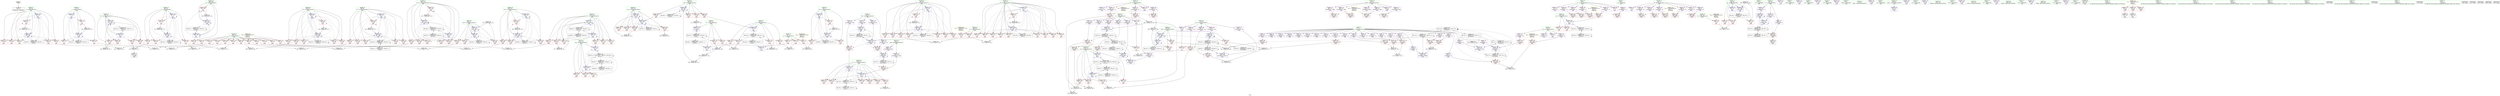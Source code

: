 digraph "SVFG" {
	label="SVFG";

	Node0x55e35ece75e0 [shape=record,color=grey,label="{NodeID: 0\nNullPtr}"];
	Node0x55e35ece75e0 -> Node0x55e35ece9aa0[style=solid];
	Node0x55e35ed3e820 [shape=record,color=grey,label="{NodeID: 443\n382 = Binary(381, 135, )\n}"];
	Node0x55e35ed3e820 -> Node0x55e35ed368d0[style=solid];
	Node0x55e35ed36f50 [shape=record,color=blue,label="{NodeID: 360\n100\<--442\ni114\<--dec\nmain\n}"];
	Node0x55e35ed36f50 -> Node0x55e35ed312b0[style=dashed];
	Node0x55e35ed36f50 -> Node0x55e35ed31380[style=dashed];
	Node0x55e35ed36f50 -> Node0x55e35ed31450[style=dashed];
	Node0x55e35ed36f50 -> Node0x55e35ed31520[style=dashed];
	Node0x55e35ed36f50 -> Node0x55e35ed36a70[style=dashed];
	Node0x55e35ed36f50 -> Node0x55e35ed36f50[style=dashed];
	Node0x55e35ed36f50 -> Node0x55e35ed6c0b0[style=dashed];
	Node0x55e35ed32be0 [shape=record,color=red,label="{NodeID: 277\n526\<--116\n\<--j175\nmain\n}"];
	Node0x55e35ed32be0 -> Node0x55e35ed3ee20[style=solid];
	Node0x55e35ed26a20 [shape=record,color=red,label="{NodeID: 194\n208\<--76\n\<--i24\nmain\n}"];
	Node0x55e35ece85e0 [shape=record,color=purple,label="{NodeID: 111\n543\<--12\narrayidx186\<--d1\nmain\n}"];
	Node0x55e35ece85e0 -> Node0x55e35ed34ac0[style=solid];
	Node0x55e35ece63c0 [shape=record,color=green,label="{NodeID: 28\n18\<--19\npred\<--pred_field_insensitive\nGlob }"];
	Node0x55e35ece63c0 -> Node0x55e35ece8920[style=solid];
	Node0x55e35ece63c0 -> Node0x55e35ed288e0[style=solid];
	Node0x55e35ed6deb0 [shape=record,color=black,label="{NodeID: 554\nMR_66V_2 = PHI(MR_66V_3, MR_66V_1, )\npts\{113 \}\n}"];
	Node0x55e35ed6deb0 -> Node0x55e35ed5afa0[style=dashed];
	Node0x55e35ed342a0 [shape=record,color=red,label="{NodeID: 305\n467\<--466\n\<--arrayidx151\nmain\n}"];
	Node0x55e35ed280e0 [shape=record,color=red,label="{NodeID: 222\n336\<--86\n\<--i70\nmain\n}"];
	Node0x55e35ed29b90 [shape=record,color=purple,label="{NodeID: 139\n549\<--30\narrayidx189\<--r\nmain\n}"];
	Node0x55e35ed29b90 -> Node0x55e35ed37b80[style=solid];
	Node0x55e35ece9050 [shape=record,color=green,label="{NodeID: 56\n102\<--103\nver\<--ver_field_insensitive\nmain\n}"];
	Node0x55e35ece9050 -> Node0x55e35ed315f0[style=solid];
	Node0x55e35ece9050 -> Node0x55e35ed316c0[style=solid];
	Node0x55e35ece9050 -> Node0x55e35ed36c10[style=solid];
	Node0x55e35ed2e3a0 [shape=record,color=grey,label="{NodeID: 416\n507 = Binary(506, 135, )\n}"];
	Node0x55e35ed2e3a0 -> Node0x55e35ed37910[style=solid];
	Node0x55e35ed35960 [shape=record,color=blue,label="{NodeID: 333\n80\<--135\nj\<--\nmain\n}"];
	Node0x55e35ed35960 -> Node0x55e35ed26f00[style=dashed];
	Node0x55e35ed35960 -> Node0x55e35ed26fd0[style=dashed];
	Node0x55e35ed35960 -> Node0x55e35ed270a0[style=dashed];
	Node0x55e35ed35960 -> Node0x55e35ed27170[style=dashed];
	Node0x55e35ed35960 -> Node0x55e35ed35960[style=dashed];
	Node0x55e35ed35960 -> Node0x55e35ed35b00[style=dashed];
	Node0x55e35ed35960 -> Node0x55e35ed68eb0[style=dashed];
	Node0x55e35ed315f0 [shape=record,color=red,label="{NodeID: 250\n412\<--102\n\<--ver\nmain\n}"];
	Node0x55e35ed2b250 [shape=record,color=red,label="{NodeID: 167\n292\<--66\n\<--n\nmain\n}"];
	Node0x55e35ed2b250 -> Node0x55e35ed40020[style=solid];
	Node0x55e35ed25ec0 [shape=record,color=purple,label="{NodeID: 84\n319\<--4\narrayidx82\<--g\nmain\n}"];
	Node0x55e35ece5610 [shape=record,color=green,label="{NodeID: 1\n33\<--1\n.str\<--dummyObj\nGlob }"];
	Node0x55e35ed3e9a0 [shape=record,color=grey,label="{NodeID: 444\n496 = cmp(494, 495, )\n}"];
	Node0x55e35ed37020 [shape=record,color=blue,label="{NodeID: 361\n106\<--135\ni142\<--\nmain\n}"];
	Node0x55e35ed37020 -> Node0x55e35ed31c70[style=dashed];
	Node0x55e35ed37020 -> Node0x55e35ed31d40[style=dashed];
	Node0x55e35ed37020 -> Node0x55e35ed31e10[style=dashed];
	Node0x55e35ed37020 -> Node0x55e35ed31ee0[style=dashed];
	Node0x55e35ed37020 -> Node0x55e35ed37020[style=dashed];
	Node0x55e35ed37020 -> Node0x55e35ed37290[style=dashed];
	Node0x55e35ed37020 -> Node0x55e35ed6cfb0[style=dashed];
	Node0x55e35ed32cb0 [shape=record,color=red,label="{NodeID: 278\n530\<--116\n\<--j175\nmain\n}"];
	Node0x55e35ed26af0 [shape=record,color=red,label="{NodeID: 195\n214\<--76\n\<--i24\nmain\n}"];
	Node0x55e35ed26af0 -> Node0x55e35ed3e6a0[style=solid];
	Node0x55e35ece86b0 [shape=record,color=purple,label="{NodeID: 112\n179\<--15\n\<--d2\nmain\n}"];
	Node0x55e35ece64c0 [shape=record,color=green,label="{NodeID: 29\n20\<--21\nlast\<--last_field_insensitive\nGlob }"];
	Node0x55e35ece64c0 -> Node0x55e35ed289b0[style=solid];
	Node0x55e35ece64c0 -> Node0x55e35ed28a80[style=solid];
	Node0x55e35ece64c0 -> Node0x55e35ed28b50[style=solid];
	Node0x55e35ece64c0 -> Node0x55e35ed28c20[style=solid];
	Node0x55e35ed6e3b0 [shape=record,color=black,label="{NodeID: 555\nMR_68V_2 = PHI(MR_68V_3, MR_68V_1, )\npts\{115 \}\n}"];
	Node0x55e35ed6e3b0 -> Node0x55e35ed5b4a0[style=dashed];
	Node0x55e35ed34370 [shape=record,color=red,label="{NodeID: 306\n469\<--468\n\<--arrayidx152\nmain\n}"];
	Node0x55e35ed281b0 [shape=record,color=red,label="{NodeID: 223\n348\<--86\n\<--i70\nmain\n}"];
	Node0x55e35ed281b0 -> Node0x55e35ed3d1a0[style=solid];
	Node0x55e35ed29c60 [shape=record,color=purple,label="{NodeID: 140\n562\<--30\n\<--r\nmain\n}"];
	Node0x55e35ed29c60 -> Node0x55e35ed34d30[style=solid];
	Node0x55e35ece9120 [shape=record,color=green,label="{NodeID: 57\n104\<--105\nj123\<--j123_field_insensitive\nmain\n}"];
	Node0x55e35ece9120 -> Node0x55e35ed31790[style=solid];
	Node0x55e35ece9120 -> Node0x55e35ed31860[style=solid];
	Node0x55e35ece9120 -> Node0x55e35ed31930[style=solid];
	Node0x55e35ece9120 -> Node0x55e35ed31a00[style=solid];
	Node0x55e35ece9120 -> Node0x55e35ed31ad0[style=solid];
	Node0x55e35ece9120 -> Node0x55e35ed31ba0[style=solid];
	Node0x55e35ece9120 -> Node0x55e35ed36ce0[style=solid];
	Node0x55e35ece9120 -> Node0x55e35ed36e80[style=solid];
	Node0x55e35ed754d0 [shape=record,color=yellow,style=double,label="{NodeID: 583\n20V_1 = ENCHI(MR_20V_0)\npts\{67 \}\nFun[main]}"];
	Node0x55e35ed754d0 -> Node0x55e35ed2afe0[style=dashed];
	Node0x55e35ed754d0 -> Node0x55e35ed2b0b0[style=dashed];
	Node0x55e35ed754d0 -> Node0x55e35ed2b180[style=dashed];
	Node0x55e35ed754d0 -> Node0x55e35ed2b250[style=dashed];
	Node0x55e35ed754d0 -> Node0x55e35ed2b320[style=dashed];
	Node0x55e35ed754d0 -> Node0x55e35ed2b3f0[style=dashed];
	Node0x55e35ed754d0 -> Node0x55e35ed2b4c0[style=dashed];
	Node0x55e35ed754d0 -> Node0x55e35ed2b590[style=dashed];
	Node0x55e35ed754d0 -> Node0x55e35ed2b660[style=dashed];
	Node0x55e35ed754d0 -> Node0x55e35ed2b730[style=dashed];
	Node0x55e35ed754d0 -> Node0x55e35ed2b800[style=dashed];
	Node0x55e35ed2e520 [shape=record,color=grey,label="{NodeID: 417\n596 = Binary(595, 135, )\n}"];
	Node0x55e35ed2e520 -> Node0x55e35ed37f90[style=solid];
	Node0x55e35ed35a30 [shape=record,color=blue,label="{NodeID: 334\n239\<--234\narrayidx42\<--cond\nmain\n}"];
	Node0x55e35ed35a30 -> Node0x55e35ed62fb0[style=dashed];
	Node0x55e35ed316c0 [shape=record,color=red,label="{NodeID: 251\n424\<--102\n\<--ver\nmain\n}"];
	Node0x55e35ed2b320 [shape=record,color=red,label="{NodeID: 168\n298\<--66\n\<--n\nmain\n}"];
	Node0x55e35ed2b320 -> Node0x55e35ed3fd20[style=solid];
	Node0x55e35ed25f90 [shape=record,color=purple,label="{NodeID: 85\n321\<--4\narrayidx83\<--g\nmain\n}"];
	Node0x55e35ed25f90 -> Node0x55e35ed33a80[style=solid];
	Node0x55e35ece4e30 [shape=record,color=green,label="{NodeID: 2\n35\<--1\n.str.1\<--dummyObj\nGlob }"];
	Node0x55e35ed3eb20 [shape=record,color=grey,label="{NodeID: 445\n518 = cmp(514, 517, )\n}"];
	Node0x55e35ed370f0 [shape=record,color=blue,label="{NodeID: 362\n453\<--455\narrayidx146\<--\nmain\n}"];
	Node0x55e35ed370f0 -> Node0x55e35ed370f0[style=dashed];
	Node0x55e35ed370f0 -> Node0x55e35ed37360[style=dashed];
	Node0x55e35ed32d80 [shape=record,color=red,label="{NodeID: 279\n534\<--116\n\<--j175\nmain\n}"];
	Node0x55e35ed26bc0 [shape=record,color=red,label="{NodeID: 196\n220\<--78\n\<--i33\nmain\n}"];
	Node0x55e35ed26bc0 -> Node0x55e35ed40aa0[style=solid];
	Node0x55e35ece8780 [shape=record,color=purple,label="{NodeID: 113\n258\<--15\narrayidx53\<--d2\nmain\n}"];
	Node0x55e35ece8780 -> Node0x55e35ed33330[style=solid];
	Node0x55e35ece65c0 [shape=record,color=green,label="{NodeID: 30\n22\<--24\nedge\<--edge_field_insensitive\nGlob }"];
	Node0x55e35ece65c0 -> Node0x55e35ed28cf0[style=solid];
	Node0x55e35ece65c0 -> Node0x55e35ed28dc0[style=solid];
	Node0x55e35ece65c0 -> Node0x55e35ed28e90[style=solid];
	Node0x55e35ece65c0 -> Node0x55e35ed28f60[style=solid];
	Node0x55e35ece65c0 -> Node0x55e35ed29030[style=solid];
	Node0x55e35ece65c0 -> Node0x55e35ed2a960[style=solid];
	Node0x55e35ed6e8b0 [shape=record,color=black,label="{NodeID: 556\nMR_70V_2 = PHI(MR_70V_3, MR_70V_1, )\npts\{117 \}\n}"];
	Node0x55e35ed6e8b0 -> Node0x55e35ed6e8b0[style=dashed];
	Node0x55e35ed6e8b0 -> Node0x55e35ed733b0[style=dashed];
	Node0x55e35ed34440 [shape=record,color=red,label="{NodeID: 307\n489\<--488\n\<--arrayidx161\nmain\n}"];
	Node0x55e35ed34440 -> Node0x55e35ece9ee0[style=solid];
	Node0x55e35ed28280 [shape=record,color=red,label="{NodeID: 224\n303\<--88\n\<--j74\nmain\n}"];
	Node0x55e35ed28280 -> Node0x55e35ed3f420[style=solid];
	Node0x55e35ed29d30 [shape=record,color=purple,label="{NodeID: 141\n121\<--33\n\<--.str\nmain\n}"];
	Node0x55e35ece91f0 [shape=record,color=green,label="{NodeID: 58\n106\<--107\ni142\<--i142_field_insensitive\nmain\n}"];
	Node0x55e35ece91f0 -> Node0x55e35ed31c70[style=solid];
	Node0x55e35ece91f0 -> Node0x55e35ed31d40[style=solid];
	Node0x55e35ece91f0 -> Node0x55e35ed31e10[style=solid];
	Node0x55e35ece91f0 -> Node0x55e35ed31ee0[style=solid];
	Node0x55e35ece91f0 -> Node0x55e35ed37020[style=solid];
	Node0x55e35ece91f0 -> Node0x55e35ed37290[style=solid];
	Node0x55e35ed755b0 [shape=record,color=yellow,style=double,label="{NodeID: 584\n22V_1 = ENCHI(MR_22V_0)\npts\{69 \}\nFun[main]}"];
	Node0x55e35ed755b0 -> Node0x55e35ed2b8d0[style=dashed];
	Node0x55e35ed755b0 -> Node0x55e35ed2b9a0[style=dashed];
	Node0x55e35ed3c2a0 [shape=record,color=grey,label="{NodeID: 418\n369 = Binary(368, 135, )\n}"];
	Node0x55e35ed3c2a0 -> Node0x55e35ed36660[style=solid];
	Node0x55e35ed35b00 [shape=record,color=blue,label="{NodeID: 335\n80\<--243\nj\<--inc44\nmain\n}"];
	Node0x55e35ed35b00 -> Node0x55e35ed26f00[style=dashed];
	Node0x55e35ed35b00 -> Node0x55e35ed26fd0[style=dashed];
	Node0x55e35ed35b00 -> Node0x55e35ed270a0[style=dashed];
	Node0x55e35ed35b00 -> Node0x55e35ed27170[style=dashed];
	Node0x55e35ed35b00 -> Node0x55e35ed35960[style=dashed];
	Node0x55e35ed35b00 -> Node0x55e35ed35b00[style=dashed];
	Node0x55e35ed35b00 -> Node0x55e35ed68eb0[style=dashed];
	Node0x55e35ed31790 [shape=record,color=red,label="{NodeID: 252\n408\<--104\n\<--j123\nmain\n}"];
	Node0x55e35ed31790 -> Node0x55e35ed3efa0[style=solid];
	Node0x55e35ed2b3f0 [shape=record,color=red,label="{NodeID: 169\n304\<--66\n\<--n\nmain\n}"];
	Node0x55e35ed2b3f0 -> Node0x55e35ed3f420[style=solid];
	Node0x55e35ed26060 [shape=record,color=purple,label="{NodeID: 86\n326\<--4\narrayidx86\<--g\nmain\n}"];
	Node0x55e35ece5360 [shape=record,color=green,label="{NodeID: 3\n37\<--1\nstdin\<--dummyObj\nGlob }"];
	Node0x55e35ed3eca0 [shape=record,color=grey,label="{NodeID: 446\n578 = cmp(576, 577, )\n}"];
	Node0x55e35ed371c0 [shape=record,color=blue,label="{NodeID: 363\n457\<--459\narrayidx147\<--\nmain\n}"];
	Node0x55e35ed371c0 -> Node0x55e35ed34440[style=dashed];
	Node0x55e35ed371c0 -> Node0x55e35ed371c0[style=dashed];
	Node0x55e35ed371c0 -> Node0x55e35ed379e0[style=dashed];
	Node0x55e35ed371c0 -> Node0x55e35ed5bea0[style=dashed];
	Node0x55e35ed32e50 [shape=record,color=red,label="{NodeID: 280\n542\<--116\n\<--j175\nmain\n}"];
	Node0x55e35ed26c90 [shape=record,color=red,label="{NodeID: 197\n230\<--78\n\<--i33\nmain\n}"];
	Node0x55e35ed26c90 -> Node0x55e35ed404a0[style=solid];
	Node0x55e35ece8850 [shape=record,color=purple,label="{NodeID: 114\n272\<--15\narrayidx59\<--d2\nmain\n}"];
	Node0x55e35ece8850 -> Node0x55e35ed33670[style=solid];
	Node0x55e35ece66c0 [shape=record,color=green,label="{NodeID: 31\n25\<--26\nb\<--b_field_insensitive\nGlob }"];
	Node0x55e35ece66c0 -> Node0x55e35ed29100[style=solid];
	Node0x55e35ece66c0 -> Node0x55e35ed291d0[style=solid];
	Node0x55e35ece66c0 -> Node0x55e35ed292a0[style=solid];
	Node0x55e35ed6edb0 [shape=record,color=black,label="{NodeID: 557\nMR_72V_2 = PHI(MR_72V_9, MR_72V_1, )\npts\{50000 \}\n}"];
	Node0x55e35ed6edb0 -> Node0x55e35ed335a0[style=dashed];
	Node0x55e35ed6edb0 -> Node0x55e35ed35d70[style=dashed];
	Node0x55e35ed6edb0 -> Node0x55e35ed550a0[style=dashed];
	Node0x55e35ed6edb0 -> Node0x55e35ed573a0[style=dashed];
	Node0x55e35ed6edb0 -> Node0x55e35ed62fb0[style=dashed];
	Node0x55e35ed34510 [shape=record,color=red,label="{NodeID: 308\n494\<--493\n\<--arrayidx162\nmain\n}"];
	Node0x55e35ed34510 -> Node0x55e35ed3e9a0[style=solid];
	Node0x55e35ed28350 [shape=record,color=red,label="{NodeID: 225\n314\<--88\n\<--j74\nmain\n}"];
	Node0x55e35ed29e00 [shape=record,color=purple,label="{NodeID: 142\n122\<--35\n\<--.str.1\nmain\n}"];
	Node0x55e35ece92c0 [shape=record,color=green,label="{NodeID: 59\n108\<--109\nit\<--it_field_insensitive\nmain\n}"];
	Node0x55e35ece92c0 -> Node0x55e35ed31fb0[style=solid];
	Node0x55e35ece92c0 -> Node0x55e35ed32080[style=solid];
	Node0x55e35ece92c0 -> Node0x55e35ed37430[style=solid];
	Node0x55e35ece92c0 -> Node0x55e35ed37d20[style=solid];
	Node0x55e35ed75690 [shape=record,color=yellow,style=double,label="{NodeID: 585\n24V_1 = ENCHI(MR_24V_0)\npts\{71 \}\nFun[main]}"];
	Node0x55e35ed75690 -> Node0x55e35ed2ba70[style=dashed];
	Node0x55e35ed75690 -> Node0x55e35ed2bb40[style=dashed];
	Node0x55e35ed75690 -> Node0x55e35ed2bc10[style=dashed];
	Node0x55e35ed3c420 [shape=record,color=grey,label="{NodeID: 419\n584 = Binary(583, 135, )\n}"];
	Node0x55e35ed35bd0 [shape=record,color=blue,label="{NodeID: 336\n78\<--248\ni33\<--inc47\nmain\n}"];
	Node0x55e35ed35bd0 -> Node0x55e35ed26bc0[style=dashed];
	Node0x55e35ed35bd0 -> Node0x55e35ed26c90[style=dashed];
	Node0x55e35ed35bd0 -> Node0x55e35ed26d60[style=dashed];
	Node0x55e35ed35bd0 -> Node0x55e35ed26e30[style=dashed];
	Node0x55e35ed35bd0 -> Node0x55e35ed35bd0[style=dashed];
	Node0x55e35ed35bd0 -> Node0x55e35ed689b0[style=dashed];
	Node0x55e35ed31860 [shape=record,color=red,label="{NodeID: 253\n414\<--104\n\<--j123\nmain\n}"];
	Node0x55e35ed2b4c0 [shape=record,color=red,label="{NodeID: 170\n374\<--66\n\<--n\nmain\n}"];
	Node0x55e35ed2b4c0 -> Node0x55e35ed40f20[style=solid];
	Node0x55e35ed26130 [shape=record,color=purple,label="{NodeID: 87\n328\<--4\narrayidx87\<--g\nmain\n}"];
	Node0x55e35ed26130 -> Node0x55e35ed33b50[style=solid];
	Node0x55e35ece53f0 [shape=record,color=green,label="{NodeID: 4\n38\<--1\n.str.2\<--dummyObj\nGlob }"];
	Node0x55e35ed3ee20 [shape=record,color=grey,label="{NodeID: 447\n527 = cmp(526, 157, )\n}"];
	Node0x55e35ed37290 [shape=record,color=blue,label="{NodeID: 364\n106\<--462\ni142\<--inc149\nmain\n}"];
	Node0x55e35ed37290 -> Node0x55e35ed31c70[style=dashed];
	Node0x55e35ed37290 -> Node0x55e35ed31d40[style=dashed];
	Node0x55e35ed37290 -> Node0x55e35ed31e10[style=dashed];
	Node0x55e35ed37290 -> Node0x55e35ed31ee0[style=dashed];
	Node0x55e35ed37290 -> Node0x55e35ed37020[style=dashed];
	Node0x55e35ed37290 -> Node0x55e35ed37290[style=dashed];
	Node0x55e35ed37290 -> Node0x55e35ed6cfb0[style=dashed];
	Node0x55e35ed32f20 [shape=record,color=red,label="{NodeID: 281\n546\<--116\n\<--j175\nmain\n}"];
	Node0x55e35ed26d60 [shape=record,color=red,label="{NodeID: 198\n236\<--78\n\<--i33\nmain\n}"];
	Node0x55e35ece8920 [shape=record,color=purple,label="{NodeID: 115\n189\<--18\narrayidx18\<--pred\nmain\n}"];
	Node0x55e35ece8920 -> Node0x55e35ed35480[style=solid];
	Node0x55e35ece67c0 [shape=record,color=green,label="{NodeID: 32\n27\<--29\nmx\<--mx_field_insensitive\nGlob }"];
	Node0x55e35ece67c0 -> Node0x55e35ed29370[style=solid];
	Node0x55e35ece67c0 -> Node0x55e35ed29440[style=solid];
	Node0x55e35ece67c0 -> Node0x55e35ed29510[style=solid];
	Node0x55e35ece67c0 -> Node0x55e35ed295e0[style=solid];
	Node0x55e35ece67c0 -> Node0x55e35ed296b0[style=solid];
	Node0x55e35ed6f2b0 [shape=record,color=black,label="{NodeID: 558\nMR_74V_2 = PHI(MR_74V_3, MR_74V_1, )\npts\{190000 \}\n}"];
	Node0x55e35ed6f2b0 -> Node0x55e35ed34c60[style=dashed];
	Node0x55e35ed6f2b0 -> Node0x55e35ed35480[style=dashed];
	Node0x55e35ed6f2b0 -> Node0x55e35ed6f2b0[style=dashed];
	Node0x55e35ed345e0 [shape=record,color=red,label="{NodeID: 309\n500\<--499\n\<--arrayidx165\nmain\n}"];
	Node0x55e35ed345e0 -> Node0x55e35ed37770[style=solid];
	Node0x55e35ed28420 [shape=record,color=red,label="{NodeID: 226\n320\<--88\n\<--j74\nmain\n}"];
	Node0x55e35ed29ed0 [shape=record,color=purple,label="{NodeID: 143\n127\<--38\n\<--.str.2\nmain\n}"];
	Node0x55e35ece9390 [shape=record,color=green,label="{NodeID: 60\n110\<--111\nmn\<--mn_field_insensitive\nmain\n}"];
	Node0x55e35ece9390 -> Node0x55e35ed32150[style=solid];
	Node0x55e35ece9390 -> Node0x55e35ed32220[style=solid];
	Node0x55e35ece9390 -> Node0x55e35ed322f0[style=solid];
	Node0x55e35ece9390 -> Node0x55e35ed323c0[style=solid];
	Node0x55e35ece9390 -> Node0x55e35ed37500[style=solid];
	Node0x55e35ece9390 -> Node0x55e35ed37770[style=solid];
	Node0x55e35ed3c5a0 [shape=record,color=grey,label="{NodeID: 420\n572 = Binary(571, 135, )\n}"];
	Node0x55e35ed3c5a0 -> Node0x55e35ed37ec0[style=solid];
	Node0x55e35ed35ca0 [shape=record,color=blue,label="{NodeID: 337\n82\<--135\ni49\<--\nmain\n}"];
	Node0x55e35ed35ca0 -> Node0x55e35ed27240[style=dashed];
	Node0x55e35ed35ca0 -> Node0x55e35ed27310[style=dashed];
	Node0x55e35ed35ca0 -> Node0x55e35ed273e0[style=dashed];
	Node0x55e35ed35ca0 -> Node0x55e35ed274b0[style=dashed];
	Node0x55e35ed35ca0 -> Node0x55e35ed27580[style=dashed];
	Node0x55e35ed35ca0 -> Node0x55e35ed27650[style=dashed];
	Node0x55e35ed35ca0 -> Node0x55e35ed27720[style=dashed];
	Node0x55e35ed35ca0 -> Node0x55e35ed277f0[style=dashed];
	Node0x55e35ed35ca0 -> Node0x55e35ed35e40[style=dashed];
	Node0x55e35ed35ca0 -> Node0x55e35ed693b0[style=dashed];
	Node0x55e35ed31930 [shape=record,color=red,label="{NodeID: 254\n419\<--104\n\<--j123\nmain\n}"];
	Node0x55e35ed2b590 [shape=record,color=red,label="{NodeID: 171\n409\<--66\n\<--n\nmain\n}"];
	Node0x55e35ed2b590 -> Node0x55e35ed3efa0[style=solid];
	Node0x55e35ed26200 [shape=record,color=purple,label="{NodeID: 88\n331\<--4\narrayidx88\<--g\nmain\n}"];
	Node0x55e35ed25360 [shape=record,color=green,label="{NodeID: 5\n40\<--1\n.str.3\<--dummyObj\nGlob }"];
	Node0x55e35ed3efa0 [shape=record,color=grey,label="{NodeID: 448\n410 = cmp(408, 409, )\n}"];
	Node0x55e35ed37360 [shape=record,color=blue,label="{NodeID: 365\n470\<--157\narrayidx153\<--\nmain\n}"];
	Node0x55e35ed37360 -> Node0x55e35ed73db0[style=dashed];
	Node0x55e35ed32ff0 [shape=record,color=red,label="{NodeID: 282\n552\<--116\n\<--j175\nmain\n}"];
	Node0x55e35ed26e30 [shape=record,color=red,label="{NodeID: 199\n247\<--78\n\<--i33\nmain\n}"];
	Node0x55e35ed26e30 -> Node0x55e35ed3cea0[style=solid];
	Node0x55e35ed288e0 [shape=record,color=purple,label="{NodeID: 116\n553\<--18\narrayidx191\<--pred\nmain\n}"];
	Node0x55e35ed288e0 -> Node0x55e35ed34c60[style=solid];
	Node0x55e35ece68c0 [shape=record,color=green,label="{NodeID: 33\n30\<--32\nr\<--r_field_insensitive\nGlob }"];
	Node0x55e35ece68c0 -> Node0x55e35ed29780[style=solid];
	Node0x55e35ece68c0 -> Node0x55e35ed29850[style=solid];
	Node0x55e35ece68c0 -> Node0x55e35ed29920[style=solid];
	Node0x55e35ece68c0 -> Node0x55e35ed299f0[style=solid];
	Node0x55e35ece68c0 -> Node0x55e35ed29ac0[style=solid];
	Node0x55e35ece68c0 -> Node0x55e35ed29b90[style=solid];
	Node0x55e35ece68c0 -> Node0x55e35ed29c60[style=solid];
	Node0x55e35ed6f7b0 [shape=record,color=black,label="{NodeID: 559\nMR_76V_2 = PHI(MR_76V_5, MR_76V_1, )\npts\{210000 \}\n}"];
	Node0x55e35ed6f7b0 -> Node0x55e35ed33190[style=dashed];
	Node0x55e35ed6f7b0 -> Node0x55e35ed34780[style=dashed];
	Node0x55e35ed6f7b0 -> Node0x55e35ed35210[style=dashed];
	Node0x55e35ed6f7b0 -> Node0x55e35ed35550[style=dashed];
	Node0x55e35ed6f7b0 -> Node0x55e35ed6f7b0[style=dashed];
	Node0x55e35ed550a0 [shape=record,color=black,label="{NodeID: 476\nMR_72V_8 = PHI(MR_72V_7, MR_72V_6, )\npts\{50000 \}\n}"];
	Node0x55e35ed550a0 -> Node0x55e35ed335a0[style=dashed];
	Node0x55e35ed550a0 -> Node0x55e35ed35d70[style=dashed];
	Node0x55e35ed550a0 -> Node0x55e35ed550a0[style=dashed];
	Node0x55e35ed550a0 -> Node0x55e35ed573a0[style=dashed];
	Node0x55e35ed346b0 [shape=record,color=red,label="{NodeID: 310\n517\<--516\n\<--arrayidx171\nmain\n}"];
	Node0x55e35ed346b0 -> Node0x55e35ed3eb20[style=solid];
	Node0x55e35ed284f0 [shape=record,color=red,label="{NodeID: 227\n332\<--88\n\<--j74\nmain\n}"];
	Node0x55e35ed29fa0 [shape=record,color=purple,label="{NodeID: 144\n128\<--40\n\<--.str.3\nmain\n}"];
	Node0x55e35ece9460 [shape=record,color=green,label="{NodeID: 61\n112\<--113\nkm\<--km_field_insensitive\nmain\n}"];
	Node0x55e35ece9460 -> Node0x55e35ed32490[style=solid];
	Node0x55e35ece9460 -> Node0x55e35ed32560[style=solid];
	Node0x55e35ece9460 -> Node0x55e35ed32630[style=solid];
	Node0x55e35ece9460 -> Node0x55e35ed375d0[style=solid];
	Node0x55e35ece9460 -> Node0x55e35ed37840[style=solid];
	Node0x55e35ed3c720 [shape=record,color=grey,label="{NodeID: 421\n533 = Binary(529, 532, )\n}"];
	Node0x55e35ed3c720 -> Node0x55e35ed3f120[style=solid];
	Node0x55e35ed35d70 [shape=record,color=blue,label="{NodeID: 338\n281\<--273\narrayidx63\<--\nmain\n}"];
	Node0x55e35ed35d70 -> Node0x55e35ed550a0[style=dashed];
	Node0x55e35ed31a00 [shape=record,color=red,label="{NodeID: 255\n426\<--104\n\<--j123\nmain\n}"];
	Node0x55e35ed2b660 [shape=record,color=red,label="{NodeID: 172\n449\<--66\n\<--n\nmain\n}"];
	Node0x55e35ed2b660 -> Node0x55e35ed3fa20[style=solid];
	Node0x55e35ed262d0 [shape=record,color=purple,label="{NodeID: 89\n333\<--4\narrayidx89\<--g\nmain\n}"];
	Node0x55e35ed262d0 -> Node0x55e35ed33c20[style=solid];
	Node0x55e35ed253f0 [shape=record,color=green,label="{NodeID: 6\n42\<--1\nstdout\<--dummyObj\nGlob }"];
	Node0x55e35ed3f120 [shape=record,color=grey,label="{NodeID: 449\n539 = cmp(533, 538, )\n}"];
	Node0x55e35ed37430 [shape=record,color=blue,label="{NodeID: 366\n108\<--135\nit\<--\nmain\n}"];
	Node0x55e35ed37430 -> Node0x55e35ed31fb0[style=dashed];
	Node0x55e35ed37430 -> Node0x55e35ed32080[style=dashed];
	Node0x55e35ed37430 -> Node0x55e35ed37430[style=dashed];
	Node0x55e35ed37430 -> Node0x55e35ed37d20[style=dashed];
	Node0x55e35ed37430 -> Node0x55e35ed6d4b0[style=dashed];
	Node0x55e35ed330c0 [shape=record,color=red,label="{NodeID: 283\n185\<--184\n\<--arrayidx16\nmain\n}"];
	Node0x55e35ed26f00 [shape=record,color=red,label="{NodeID: 200\n226\<--80\n\<--j\nmain\n}"];
	Node0x55e35ed26f00 -> Node0x55e35ed3f8a0[style=solid];
	Node0x55e35ed289b0 [shape=record,color=purple,label="{NodeID: 117\n155\<--20\narrayidx\<--last\nmain\n}"];
	Node0x55e35ed289b0 -> Node0x55e35ed35210[style=solid];
	Node0x55e35ece69c0 [shape=record,color=green,label="{NodeID: 34\n57\<--58\nmain\<--main_field_insensitive\n}"];
	Node0x55e35ed6fcb0 [shape=record,color=black,label="{NodeID: 560\nMR_78V_2 = PHI(MR_78V_3, MR_78V_1, )\npts\{260000 \}\n}"];
	Node0x55e35ed6fcb0 -> Node0x55e35ed5bea0[style=dashed];
	Node0x55e35ed34780 [shape=record,color=red,label="{NodeID: 311\n523\<--522\n\<--arrayidx176\nmain\n}"];
	Node0x55e35ed34780 -> Node0x55e35ed37ab0[style=solid];
	Node0x55e35ed285c0 [shape=record,color=red,label="{NodeID: 228\n338\<--88\n\<--j74\nmain\n}"];
	Node0x55e35ed2a070 [shape=record,color=purple,label="{NodeID: 145\n130\<--43\n\<--.str.4\nmain\n}"];
	Node0x55e35ece9530 [shape=record,color=green,label="{NodeID: 62\n114\<--115\ni157\<--i157_field_insensitive\nmain\n}"];
	Node0x55e35ece9530 -> Node0x55e35ed32700[style=solid];
	Node0x55e35ece9530 -> Node0x55e35ed327d0[style=solid];
	Node0x55e35ece9530 -> Node0x55e35ed328a0[style=solid];
	Node0x55e35ece9530 -> Node0x55e35ed32970[style=solid];
	Node0x55e35ece9530 -> Node0x55e35ed32a40[style=solid];
	Node0x55e35ece9530 -> Node0x55e35ed32b10[style=solid];
	Node0x55e35ece9530 -> Node0x55e35ed376a0[style=solid];
	Node0x55e35ece9530 -> Node0x55e35ed37910[style=solid];
	Node0x55e35ed3c8a0 [shape=record,color=grey,label="{NodeID: 422\n545 = Binary(541, 544, )\n}"];
	Node0x55e35ed3c8a0 -> Node0x55e35ed37b80[style=solid];
	Node0x55e35ed35e40 [shape=record,color=blue,label="{NodeID: 339\n82\<--286\ni49\<--inc65\nmain\n}"];
	Node0x55e35ed35e40 -> Node0x55e35ed27240[style=dashed];
	Node0x55e35ed35e40 -> Node0x55e35ed27310[style=dashed];
	Node0x55e35ed35e40 -> Node0x55e35ed273e0[style=dashed];
	Node0x55e35ed35e40 -> Node0x55e35ed274b0[style=dashed];
	Node0x55e35ed35e40 -> Node0x55e35ed27580[style=dashed];
	Node0x55e35ed35e40 -> Node0x55e35ed27650[style=dashed];
	Node0x55e35ed35e40 -> Node0x55e35ed27720[style=dashed];
	Node0x55e35ed35e40 -> Node0x55e35ed277f0[style=dashed];
	Node0x55e35ed35e40 -> Node0x55e35ed35e40[style=dashed];
	Node0x55e35ed35e40 -> Node0x55e35ed693b0[style=dashed];
	Node0x55e35ed31ad0 [shape=record,color=red,label="{NodeID: 256\n431\<--104\n\<--j123\nmain\n}"];
	Node0x55e35ed2b730 [shape=record,color=red,label="{NodeID: 173\n475\<--66\n\<--n\nmain\n}"];
	Node0x55e35ed2b730 -> Node0x55e35ed40c20[style=solid];
	Node0x55e35ed263a0 [shape=record,color=purple,label="{NodeID: 90\n337\<--4\narrayidx91\<--g\nmain\n}"];
	Node0x55e35ece6210 [shape=record,color=green,label="{NodeID: 7\n43\<--1\n.str.4\<--dummyObj\nGlob }"];
	Node0x55e35ed675b0 [shape=record,color=black,label="{NodeID: 533\nMR_18V_3 = PHI(MR_18V_4, MR_18V_2, )\npts\{65 \}\n}"];
	Node0x55e35ed675b0 -> Node0x55e35ed2ad70[style=dashed];
	Node0x55e35ed675b0 -> Node0x55e35ed2ae40[style=dashed];
	Node0x55e35ed675b0 -> Node0x55e35ed2af10[style=dashed];
	Node0x55e35ed675b0 -> Node0x55e35ed37f90[style=dashed];
	Node0x55e35ed3f2a0 [shape=record,color=grey,label="{NodeID: 450\n269 = cmp(259, 268, )\n}"];
	Node0x55e35ed37500 [shape=record,color=blue,label="{NodeID: 367\n110\<--479\nmn\<--\nmain\n}"];
	Node0x55e35ed37500 -> Node0x55e35ed32150[style=dashed];
	Node0x55e35ed37500 -> Node0x55e35ed32220[style=dashed];
	Node0x55e35ed37500 -> Node0x55e35ed322f0[style=dashed];
	Node0x55e35ed37500 -> Node0x55e35ed323c0[style=dashed];
	Node0x55e35ed37500 -> Node0x55e35ed37500[style=dashed];
	Node0x55e35ed37500 -> Node0x55e35ed37770[style=dashed];
	Node0x55e35ed37500 -> Node0x55e35ed5aaa0[style=dashed];
	Node0x55e35ed37500 -> Node0x55e35ed53990[style=dashed];
	Node0x55e35ed33190 [shape=record,color=red,label="{NodeID: 284\n187\<--186\n\<--arrayidx17\nmain\n}"];
	Node0x55e35ed33190 -> Node0x55e35ed35480[style=solid];
	Node0x55e35ed26fd0 [shape=record,color=red,label="{NodeID: 201\n231\<--80\n\<--j\nmain\n}"];
	Node0x55e35ed26fd0 -> Node0x55e35ed404a0[style=solid];
	Node0x55e35ed28a80 [shape=record,color=purple,label="{NodeID: 118\n186\<--20\narrayidx17\<--last\nmain\n}"];
	Node0x55e35ed28a80 -> Node0x55e35ed33190[style=solid];
	Node0x55e35ece6ac0 [shape=record,color=green,label="{NodeID: 35\n60\<--61\nretval\<--retval_field_insensitive\nmain\n}"];
	Node0x55e35ece6ac0 -> Node0x55e35ed34fa0[style=solid];
	Node0x55e35ed701b0 [shape=record,color=black,label="{NodeID: 561\nMR_80V_2 = PHI(MR_80V_3, MR_80V_1, )\npts\{290000 \}\n}"];
	Node0x55e35ed701b0 -> Node0x55e35ed36800[style=dashed];
	Node0x55e35ed701b0 -> Node0x55e35ed648b0[style=dashed];
	Node0x55e35ed701b0 -> Node0x55e35ed701b0[style=dashed];
	Node0x55e35ed34850 [shape=record,color=red,label="{NodeID: 312\n532\<--531\n\<--arrayidx180\nmain\n}"];
	Node0x55e35ed34850 -> Node0x55e35ed3c720[style=solid];
	Node0x55e35ed28690 [shape=record,color=red,label="{NodeID: 229\n343\<--88\n\<--j74\nmain\n}"];
	Node0x55e35ed28690 -> Node0x55e35ed3d620[style=solid];
	Node0x55e35ed2a140 [shape=record,color=purple,label="{NodeID: 146\n142\<--45\n\<--.str.5\nmain\n}"];
	Node0x55e35ece9600 [shape=record,color=green,label="{NodeID: 63\n116\<--117\nj175\<--j175_field_insensitive\nmain\n}"];
	Node0x55e35ece9600 -> Node0x55e35ed32be0[style=solid];
	Node0x55e35ece9600 -> Node0x55e35ed32cb0[style=solid];
	Node0x55e35ece9600 -> Node0x55e35ed32d80[style=solid];
	Node0x55e35ece9600 -> Node0x55e35ed32e50[style=solid];
	Node0x55e35ece9600 -> Node0x55e35ed32f20[style=solid];
	Node0x55e35ece9600 -> Node0x55e35ed32ff0[style=solid];
	Node0x55e35ece9600 -> Node0x55e35ed37ab0[style=solid];
	Node0x55e35ece9600 -> Node0x55e35ed37c50[style=solid];
	Node0x55e35ed3ca20 [shape=record,color=grey,label="{NodeID: 423\n442 = Binary(441, 443, )\n}"];
	Node0x55e35ed3ca20 -> Node0x55e35ed36f50[style=solid];
	Node0x55e35ed35f10 [shape=record,color=blue,label="{NodeID: 340\n84\<--135\nk\<--\nmain\n}"];
	Node0x55e35ed35f10 -> Node0x55e35ed278c0[style=dashed];
	Node0x55e35ed35f10 -> Node0x55e35ed27990[style=dashed];
	Node0x55e35ed35f10 -> Node0x55e35ed27a60[style=dashed];
	Node0x55e35ed35f10 -> Node0x55e35ed27b30[style=dashed];
	Node0x55e35ed35f10 -> Node0x55e35ed27c00[style=dashed];
	Node0x55e35ed35f10 -> Node0x55e35ed27cd0[style=dashed];
	Node0x55e35ed35f10 -> Node0x55e35ed363f0[style=dashed];
	Node0x55e35ed35f10 -> Node0x55e35ed698b0[style=dashed];
	Node0x55e35ed31ba0 [shape=record,color=red,label="{NodeID: 257\n436\<--104\n\<--j123\nmain\n}"];
	Node0x55e35ed31ba0 -> Node0x55e35ed3d920[style=solid];
	Node0x55e35ed2b800 [shape=record,color=red,label="{NodeID: 174\n484\<--66\n\<--n\nmain\n}"];
	Node0x55e35ed2b800 -> Node0x55e35ed2e6f0[style=solid];
	Node0x55e35ed26470 [shape=record,color=purple,label="{NodeID: 91\n339\<--4\narrayidx92\<--g\nmain\n}"];
	Node0x55e35ed26470 -> Node0x55e35ed36180[style=solid];
	Node0x55e35ece62a0 [shape=record,color=green,label="{NodeID: 8\n45\<--1\n.str.5\<--dummyObj\nGlob }"];
	Node0x55e35ed67ab0 [shape=record,color=black,label="{NodeID: 534\nMR_26V_2 = PHI(MR_26V_4, MR_26V_1, )\npts\{73 \}\n}"];
	Node0x55e35ed67ab0 -> Node0x55e35ed35140[style=dashed];
	Node0x55e35ed3f420 [shape=record,color=grey,label="{NodeID: 451\n305 = cmp(303, 304, )\n}"];
	Node0x55e35ed375d0 [shape=record,color=blue,label="{NodeID: 368\n112\<--443\nkm\<--\nmain\n}"];
	Node0x55e35ed375d0 -> Node0x55e35ed32490[style=dashed];
	Node0x55e35ed375d0 -> Node0x55e35ed32560[style=dashed];
	Node0x55e35ed375d0 -> Node0x55e35ed32630[style=dashed];
	Node0x55e35ed375d0 -> Node0x55e35ed375d0[style=dashed];
	Node0x55e35ed375d0 -> Node0x55e35ed37840[style=dashed];
	Node0x55e35ed375d0 -> Node0x55e35ed5afa0[style=dashed];
	Node0x55e35ed375d0 -> Node0x55e35ed53a80[style=dashed];
	Node0x55e35ed33260 [shape=record,color=red,label="{NodeID: 285\n194\<--193\n\<--arrayidx19\nmain\n}"];
	Node0x55e35ed270a0 [shape=record,color=red,label="{NodeID: 202\n238\<--80\n\<--j\nmain\n}"];
	Node0x55e35ed28b50 [shape=record,color=purple,label="{NodeID: 119\n195\<--20\narrayidx20\<--last\nmain\n}"];
	Node0x55e35ed28b50 -> Node0x55e35ed35550[style=solid];
	Node0x55e35ece6b90 [shape=record,color=green,label="{NodeID: 36\n62\<--63\ntt\<--tt_field_insensitive\nmain\n}"];
	Node0x55e35ece6b90 -> Node0x55e35ed2aca0[style=solid];
	Node0x55e35ed706b0 [shape=record,color=black,label="{NodeID: 562\nMR_82V_2 = PHI(MR_82V_3, MR_82V_1, )\npts\{320000 \}\n}"];
	Node0x55e35ed706b0 -> Node0x55e35ed370f0[style=dashed];
	Node0x55e35ed706b0 -> Node0x55e35ed37360[style=dashed];
	Node0x55e35ed706b0 -> Node0x55e35ed706b0[style=dashed];
	Node0x55e35ed34920 [shape=record,color=red,label="{NodeID: 313\n536\<--535\n\<--arrayidx182\nmain\n}"];
	Node0x55e35ed28760 [shape=record,color=red,label="{NodeID: 230\n361\<--90\n\<--ll\nmain\n}"];
	Node0x55e35ed28760 -> Node0x55e35ed40320[style=solid];
	Node0x55e35ed2a210 [shape=record,color=purple,label="{NodeID: 147\n146\<--47\n\<--.str.6\nmain\n}"];
	Node0x55e35ece96d0 [shape=record,color=green,label="{NodeID: 64\n124\<--125\nfreopen\<--freopen_field_insensitive\n}"];
	Node0x55e35ed3cba0 [shape=record,color=grey,label="{NodeID: 424\n317 = Binary(311, 316, )\n}"];
	Node0x55e35ed3cba0 -> Node0x55e35ed3f720[style=solid];
	Node0x55e35ed35fe0 [shape=record,color=blue,label="{NodeID: 341\n86\<--135\ni70\<--\nmain\n}"];
	Node0x55e35ed35fe0 -> Node0x55e35ed27da0[style=dashed];
	Node0x55e35ed35fe0 -> Node0x55e35ed27e70[style=dashed];
	Node0x55e35ed35fe0 -> Node0x55e35ed27f40[style=dashed];
	Node0x55e35ed35fe0 -> Node0x55e35ed28010[style=dashed];
	Node0x55e35ed35fe0 -> Node0x55e35ed280e0[style=dashed];
	Node0x55e35ed35fe0 -> Node0x55e35ed281b0[style=dashed];
	Node0x55e35ed35fe0 -> Node0x55e35ed35fe0[style=dashed];
	Node0x55e35ed35fe0 -> Node0x55e35ed36320[style=dashed];
	Node0x55e35ed35fe0 -> Node0x55e35ed69db0[style=dashed];
	Node0x55e35ed31c70 [shape=record,color=red,label="{NodeID: 258\n448\<--106\n\<--i142\nmain\n}"];
	Node0x55e35ed31c70 -> Node0x55e35ed3fa20[style=solid];
	Node0x55e35ed2b8d0 [shape=record,color=red,label="{NodeID: 175\n166\<--68\n\<--m\nmain\n}"];
	Node0x55e35ed2b8d0 -> Node0x55e35ed40920[style=solid];
	Node0x55e35ed26540 [shape=record,color=purple,label="{NodeID: 92\n413\<--4\narrayidx127\<--g\nmain\n}"];
	Node0x55e35ece1320 [shape=record,color=green,label="{NodeID: 9\n47\<--1\n.str.6\<--dummyObj\nGlob }"];
	Node0x55e35ed67fb0 [shape=record,color=black,label="{NodeID: 535\nMR_28V_2 = PHI(MR_28V_4, MR_28V_1, )\npts\{75 \}\n}"];
	Node0x55e35ed67fb0 -> Node0x55e35ed353b0[style=dashed];
	Node0x55e35ed3f5a0 [shape=record,color=grey,label="{NodeID: 452\n255 = cmp(253, 254, )\n}"];
	Node0x55e35ed376a0 [shape=record,color=blue,label="{NodeID: 369\n114\<--135\ni157\<--\nmain\n}"];
	Node0x55e35ed376a0 -> Node0x55e35ed32700[style=dashed];
	Node0x55e35ed376a0 -> Node0x55e35ed327d0[style=dashed];
	Node0x55e35ed376a0 -> Node0x55e35ed328a0[style=dashed];
	Node0x55e35ed376a0 -> Node0x55e35ed32970[style=dashed];
	Node0x55e35ed376a0 -> Node0x55e35ed32a40[style=dashed];
	Node0x55e35ed376a0 -> Node0x55e35ed32b10[style=dashed];
	Node0x55e35ed376a0 -> Node0x55e35ed376a0[style=dashed];
	Node0x55e35ed376a0 -> Node0x55e35ed37910[style=dashed];
	Node0x55e35ed376a0 -> Node0x55e35ed5b4a0[style=dashed];
	Node0x55e35ed33330 [shape=record,color=red,label="{NodeID: 286\n259\<--258\n\<--arrayidx53\nmain\n}"];
	Node0x55e35ed33330 -> Node0x55e35ed3f2a0[style=solid];
	Node0x55e35ed27170 [shape=record,color=red,label="{NodeID: 203\n242\<--80\n\<--j\nmain\n}"];
	Node0x55e35ed27170 -> Node0x55e35ed3d7a0[style=solid];
	Node0x55e35ed28c20 [shape=record,color=purple,label="{NodeID: 120\n522\<--20\narrayidx176\<--last\nmain\n}"];
	Node0x55e35ed28c20 -> Node0x55e35ed34780[style=solid];
	Node0x55e35ece6c60 [shape=record,color=green,label="{NodeID: 37\n64\<--65\nqq\<--qq_field_insensitive\nmain\n}"];
	Node0x55e35ece6c60 -> Node0x55e35ed2ad70[style=solid];
	Node0x55e35ece6c60 -> Node0x55e35ed2ae40[style=solid];
	Node0x55e35ece6c60 -> Node0x55e35ed2af10[style=solid];
	Node0x55e35ece6c60 -> Node0x55e35ed35070[style=solid];
	Node0x55e35ece6c60 -> Node0x55e35ed37f90[style=solid];
	Node0x55e35ed349f0 [shape=record,color=red,label="{NodeID: 314\n538\<--537\n\<--arrayidx183\nmain\n}"];
	Node0x55e35ed349f0 -> Node0x55e35ed3f120[style=solid];
	Node0x55e35ed306c0 [shape=record,color=red,label="{NodeID: 231\n365\<--90\n\<--ll\nmain\n}"];
	Node0x55e35ed306c0 -> Node0x55e35ed3df20[style=solid];
	Node0x55e35ed2a2e0 [shape=record,color=purple,label="{NodeID: 148\n181\<--49\n\<--.str.7\nmain\n}"];
	Node0x55e35ece97a0 [shape=record,color=green,label="{NodeID: 65\n132\<--133\nscanf\<--scanf_field_insensitive\n}"];
	Node0x55e35ed3cd20 [shape=record,color=grey,label="{NodeID: 425\n418 = Binary(416, 417, )\n}"];
	Node0x55e35ed3cd20 -> Node0x55e35ed3fea0[style=solid];
	Node0x55e35ed360b0 [shape=record,color=blue,label="{NodeID: 342\n88\<--135\nj74\<--\nmain\n}"];
	Node0x55e35ed360b0 -> Node0x55e35ed28280[style=dashed];
	Node0x55e35ed360b0 -> Node0x55e35ed28350[style=dashed];
	Node0x55e35ed360b0 -> Node0x55e35ed28420[style=dashed];
	Node0x55e35ed360b0 -> Node0x55e35ed284f0[style=dashed];
	Node0x55e35ed360b0 -> Node0x55e35ed285c0[style=dashed];
	Node0x55e35ed360b0 -> Node0x55e35ed28690[style=dashed];
	Node0x55e35ed360b0 -> Node0x55e35ed360b0[style=dashed];
	Node0x55e35ed360b0 -> Node0x55e35ed36250[style=dashed];
	Node0x55e35ed360b0 -> Node0x55e35ed56ea0[style=dashed];
	Node0x55e35ed31d40 [shape=record,color=red,label="{NodeID: 259\n452\<--106\n\<--i142\nmain\n}"];
	Node0x55e35ed2b9a0 [shape=record,color=red,label="{NodeID: 176\n254\<--68\n\<--m\nmain\n}"];
	Node0x55e35ed2b9a0 -> Node0x55e35ed3f5a0[style=solid];
	Node0x55e35ed26610 [shape=record,color=purple,label="{NodeID: 93\n415\<--4\narrayidx128\<--g\nmain\n}"];
	Node0x55e35ed26610 -> Node0x55e35ed34030[style=solid];
	Node0x55e35ece13f0 [shape=record,color=green,label="{NodeID: 10\n49\<--1\n.str.7\<--dummyObj\nGlob }"];
	Node0x55e35ed684b0 [shape=record,color=black,label="{NodeID: 536\nMR_30V_2 = PHI(MR_30V_4, MR_30V_1, )\npts\{77 \}\n}"];
	Node0x55e35ed684b0 -> Node0x55e35ed356f0[style=dashed];
	Node0x55e35ed3f720 [shape=record,color=grey,label="{NodeID: 453\n323 = cmp(317, 322, )\n}"];
	Node0x55e35ed37770 [shape=record,color=blue,label="{NodeID: 370\n110\<--500\nmn\<--\nmain\n}"];
	Node0x55e35ed37770 -> Node0x55e35ed53990[style=dashed];
	Node0x55e35ed33400 [shape=record,color=red,label="{NodeID: 287\n262\<--261\n\<--arrayidx54\nmain\n}"];
	Node0x55e35ed27240 [shape=record,color=red,label="{NodeID: 204\n253\<--82\n\<--i49\nmain\n}"];
	Node0x55e35ed27240 -> Node0x55e35ed3f5a0[style=solid];
	Node0x55e35ed28cf0 [shape=record,color=purple,label="{NodeID: 121\n209\<--22\n\<--edge\nmain\n}"];
	Node0x55e35ece6d30 [shape=record,color=green,label="{NodeID: 38\n66\<--67\nn\<--n_field_insensitive\nmain\n}"];
	Node0x55e35ece6d30 -> Node0x55e35ed2afe0[style=solid];
	Node0x55e35ece6d30 -> Node0x55e35ed2b0b0[style=solid];
	Node0x55e35ece6d30 -> Node0x55e35ed2b180[style=solid];
	Node0x55e35ece6d30 -> Node0x55e35ed2b250[style=solid];
	Node0x55e35ece6d30 -> Node0x55e35ed2b320[style=solid];
	Node0x55e35ece6d30 -> Node0x55e35ed2b3f0[style=solid];
	Node0x55e35ece6d30 -> Node0x55e35ed2b4c0[style=solid];
	Node0x55e35ece6d30 -> Node0x55e35ed2b590[style=solid];
	Node0x55e35ece6d30 -> Node0x55e35ed2b660[style=solid];
	Node0x55e35ece6d30 -> Node0x55e35ed2b730[style=solid];
	Node0x55e35ece6d30 -> Node0x55e35ed2b800[style=solid];
	Node0x55e35ed710b0 [shape=record,color=black,label="{NodeID: 564\nMR_82V_9 = PHI(MR_82V_11, MR_82V_7, )\npts\{320000 \}\n}"];
	Node0x55e35ed710b0 -> Node0x55e35ed349f0[style=dashed];
	Node0x55e35ed710b0 -> Node0x55e35ed37b80[style=dashed];
	Node0x55e35ed710b0 -> Node0x55e35ed710b0[style=dashed];
	Node0x55e35ed710b0 -> Node0x55e35ed73db0[style=dashed];
	Node0x55e35ed34ac0 [shape=record,color=red,label="{NodeID: 315\n544\<--543\n\<--arrayidx186\nmain\n}"];
	Node0x55e35ed34ac0 -> Node0x55e35ed3c8a0[style=solid];
	Node0x55e35ed30750 [shape=record,color=red,label="{NodeID: 232\n576\<--90\n\<--ll\nmain\n}"];
	Node0x55e35ed30750 -> Node0x55e35ed3eca0[style=solid];
	Node0x55e35ed2a3b0 [shape=record,color=purple,label="{NodeID: 149\n211\<--51\n\<--.str.8\nmain\n}"];
	Node0x55e35ece98a0 [shape=record,color=green,label="{NodeID: 66\n144\<--145\nprintf\<--printf_field_insensitive\n}"];
	Node0x55e35ed53990 [shape=record,color=black,label="{NodeID: 509\nMR_64V_8 = PHI(MR_64V_7, MR_64V_6, MR_64V_6, )\npts\{111 \}\n}"];
	Node0x55e35ed53990 -> Node0x55e35ed32150[style=dashed];
	Node0x55e35ed53990 -> Node0x55e35ed32220[style=dashed];
	Node0x55e35ed53990 -> Node0x55e35ed322f0[style=dashed];
	Node0x55e35ed53990 -> Node0x55e35ed323c0[style=dashed];
	Node0x55e35ed53990 -> Node0x55e35ed37500[style=dashed];
	Node0x55e35ed53990 -> Node0x55e35ed37770[style=dashed];
	Node0x55e35ed53990 -> Node0x55e35ed5aaa0[style=dashed];
	Node0x55e35ed53990 -> Node0x55e35ed53990[style=dashed];
	Node0x55e35ed3cea0 [shape=record,color=grey,label="{NodeID: 426\n248 = Binary(247, 135, )\n}"];
	Node0x55e35ed3cea0 -> Node0x55e35ed35bd0[style=solid];
	Node0x55e35ed36180 [shape=record,color=blue,label="{NodeID: 343\n339\<--335\narrayidx92\<--add90\nmain\n}"];
	Node0x55e35ed36180 -> Node0x55e35ed625b0[style=dashed];
	Node0x55e35ed31e10 [shape=record,color=red,label="{NodeID: 260\n456\<--106\n\<--i142\nmain\n}"];
	Node0x55e35ed2ba70 [shape=record,color=red,label="{NodeID: 177\n205\<--70\n\<--p\nmain\n}"];
	Node0x55e35ed2ba70 -> Node0x55e35ed40da0[style=solid];
	Node0x55e35ed266e0 [shape=record,color=purple,label="{NodeID: 94\n425\<--4\narrayidx132\<--g\nmain\n}"];
	Node0x55e35ece14c0 [shape=record,color=green,label="{NodeID: 11\n51\<--1\n.str.8\<--dummyObj\nGlob }"];
	Node0x55e35ed689b0 [shape=record,color=black,label="{NodeID: 537\nMR_32V_2 = PHI(MR_32V_4, MR_32V_1, )\npts\{79 \}\n}"];
	Node0x55e35ed689b0 -> Node0x55e35ed35890[style=dashed];
	Node0x55e35ed3f8a0 [shape=record,color=grey,label="{NodeID: 454\n228 = cmp(226, 227, )\n}"];
	Node0x55e35ed37840 [shape=record,color=blue,label="{NodeID: 371\n112\<--502\nkm\<--\nmain\n}"];
	Node0x55e35ed37840 -> Node0x55e35ed53a80[style=dashed];
	Node0x55e35ed334d0 [shape=record,color=red,label="{NodeID: 288\n266\<--265\n\<--arrayidx56\nmain\n}"];
	Node0x55e35ed27310 [shape=record,color=red,label="{NodeID: 205\n257\<--82\n\<--i49\nmain\n}"];
	Node0x55e35ed28dc0 [shape=record,color=purple,label="{NodeID: 122\n393\<--22\narrayidx118\<--edge\nmain\n}"];
	Node0x55e35ed28dc0 -> Node0x55e35ed33cf0[style=solid];
	Node0x55e35ece6e00 [shape=record,color=green,label="{NodeID: 39\n68\<--69\nm\<--m_field_insensitive\nmain\n}"];
	Node0x55e35ece6e00 -> Node0x55e35ed2b8d0[style=solid];
	Node0x55e35ece6e00 -> Node0x55e35ed2b9a0[style=solid];
	Node0x55e35ed56ea0 [shape=record,color=black,label="{NodeID: 482\nMR_42V_3 = PHI(MR_42V_4, MR_42V_2, )\npts\{89 \}\n}"];
	Node0x55e35ed56ea0 -> Node0x55e35ed360b0[style=dashed];
	Node0x55e35ed56ea0 -> Node0x55e35ed56ea0[style=dashed];
	Node0x55e35ed56ea0 -> Node0x55e35ed6a2b0[style=dashed];
	Node0x55e35ed34b90 [shape=record,color=red,label="{NodeID: 316\n548\<--547\n\<--arrayidx188\nmain\n}"];
	Node0x55e35ed30820 [shape=record,color=red,label="{NodeID: 233\n583\<--90\n\<--ll\nmain\n}"];
	Node0x55e35ed30820 -> Node0x55e35ed3c420[style=solid];
	Node0x55e35ed2a480 [shape=record,color=purple,label="{NodeID: 150\n580\<--53\n\<--.str.9\nmain\n}"];
	Node0x55e35ece99a0 [shape=record,color=green,label="{NodeID: 67\n592\<--593\nfflush\<--fflush_field_insensitive\n}"];
	Node0x55e35ed53a80 [shape=record,color=black,label="{NodeID: 510\nMR_66V_8 = PHI(MR_66V_7, MR_66V_6, MR_66V_6, )\npts\{113 \}\n}"];
	Node0x55e35ed53a80 -> Node0x55e35ed32490[style=dashed];
	Node0x55e35ed53a80 -> Node0x55e35ed32560[style=dashed];
	Node0x55e35ed53a80 -> Node0x55e35ed32630[style=dashed];
	Node0x55e35ed53a80 -> Node0x55e35ed375d0[style=dashed];
	Node0x55e35ed53a80 -> Node0x55e35ed37840[style=dashed];
	Node0x55e35ed53a80 -> Node0x55e35ed5afa0[style=dashed];
	Node0x55e35ed53a80 -> Node0x55e35ed53a80[style=dashed];
	Node0x55e35ed3d020 [shape=record,color=grey,label="{NodeID: 427\n559 = Binary(558, 135, )\n}"];
	Node0x55e35ed3d020 -> Node0x55e35ed37d20[style=solid];
	Node0x55e35ed36250 [shape=record,color=blue,label="{NodeID: 344\n88\<--344\nj74\<--inc95\nmain\n}"];
	Node0x55e35ed36250 -> Node0x55e35ed28280[style=dashed];
	Node0x55e35ed36250 -> Node0x55e35ed28350[style=dashed];
	Node0x55e35ed36250 -> Node0x55e35ed28420[style=dashed];
	Node0x55e35ed36250 -> Node0x55e35ed284f0[style=dashed];
	Node0x55e35ed36250 -> Node0x55e35ed285c0[style=dashed];
	Node0x55e35ed36250 -> Node0x55e35ed28690[style=dashed];
	Node0x55e35ed36250 -> Node0x55e35ed360b0[style=dashed];
	Node0x55e35ed36250 -> Node0x55e35ed36250[style=dashed];
	Node0x55e35ed36250 -> Node0x55e35ed56ea0[style=dashed];
	Node0x55e35ed31ee0 [shape=record,color=red,label="{NodeID: 261\n461\<--106\n\<--i142\nmain\n}"];
	Node0x55e35ed31ee0 -> Node0x55e35ed3e520[style=solid];
	Node0x55e35ed2bb40 [shape=record,color=red,label="{NodeID: 178\n358\<--70\n\<--p\nmain\n}"];
	Node0x55e35ed2bb40 -> Node0x55e35ed36590[style=solid];
	Node0x55e35ed267b0 [shape=record,color=purple,label="{NodeID: 95\n427\<--4\narrayidx133\<--g\nmain\n}"];
	Node0x55e35ed267b0 -> Node0x55e35ed341d0[style=solid];
	Node0x55e35ece1590 [shape=record,color=green,label="{NodeID: 12\n53\<--1\n.str.9\<--dummyObj\nGlob }"];
	Node0x55e35ed68eb0 [shape=record,color=black,label="{NodeID: 538\nMR_34V_2 = PHI(MR_34V_3, MR_34V_1, )\npts\{81 \}\n}"];
	Node0x55e35ed68eb0 -> Node0x55e35ed35960[style=dashed];
	Node0x55e35ed68eb0 -> Node0x55e35ed68eb0[style=dashed];
	Node0x55e35ed3fa20 [shape=record,color=grey,label="{NodeID: 455\n450 = cmp(448, 449, )\n}"];
	Node0x55e35ed37910 [shape=record,color=blue,label="{NodeID: 372\n114\<--507\ni157\<--inc168\nmain\n}"];
	Node0x55e35ed37910 -> Node0x55e35ed32700[style=dashed];
	Node0x55e35ed37910 -> Node0x55e35ed327d0[style=dashed];
	Node0x55e35ed37910 -> Node0x55e35ed328a0[style=dashed];
	Node0x55e35ed37910 -> Node0x55e35ed32970[style=dashed];
	Node0x55e35ed37910 -> Node0x55e35ed32a40[style=dashed];
	Node0x55e35ed37910 -> Node0x55e35ed32b10[style=dashed];
	Node0x55e35ed37910 -> Node0x55e35ed376a0[style=dashed];
	Node0x55e35ed37910 -> Node0x55e35ed37910[style=dashed];
	Node0x55e35ed37910 -> Node0x55e35ed5b4a0[style=dashed];
	Node0x55e35ed335a0 [shape=record,color=red,label="{NodeID: 289\n268\<--267\n\<--arrayidx57\nmain\n}"];
	Node0x55e35ed335a0 -> Node0x55e35ed3f2a0[style=solid];
	Node0x55e35ed273e0 [shape=record,color=red,label="{NodeID: 206\n260\<--82\n\<--i49\nmain\n}"];
	Node0x55e35ed28e90 [shape=record,color=purple,label="{NodeID: 123\n401\<--22\narrayidx121\<--edge\nmain\n}"];
	Node0x55e35ed28e90 -> Node0x55e35ed33e90[style=solid];
	Node0x55e35ece6ed0 [shape=record,color=green,label="{NodeID: 40\n70\<--71\np\<--p_field_insensitive\nmain\n}"];
	Node0x55e35ece6ed0 -> Node0x55e35ed2ba70[style=solid];
	Node0x55e35ece6ed0 -> Node0x55e35ed2bb40[style=solid];
	Node0x55e35ece6ed0 -> Node0x55e35ed2bc10[style=solid];
	Node0x55e35ed71ab0 [shape=record,color=black,label="{NodeID: 566\nMR_80V_7 = PHI(MR_80V_9, MR_80V_6, )\npts\{290000 \}\n}"];
	Node0x55e35ed71ab0 -> Node0x55e35ed34100[style=dashed];
	Node0x55e35ed71ab0 -> Node0x55e35ed36db0[style=dashed];
	Node0x55e35ed71ab0 -> Node0x55e35ed648b0[style=dashed];
	Node0x55e35ed71ab0 -> Node0x55e35ed71ab0[style=dashed];
	Node0x55e35ed573a0 [shape=record,color=black,label="{NodeID: 483\nMR_72V_9 = PHI(MR_72V_10, MR_72V_6, )\npts\{50000 \}\n}"];
	Node0x55e35ed573a0 -> Node0x55e35ed34030[style=dashed];
	Node0x55e35ed573a0 -> Node0x55e35ed341d0[style=dashed];
	Node0x55e35ed573a0 -> Node0x55e35ed573a0[style=dashed];
	Node0x55e35ed573a0 -> Node0x55e35ed625b0[style=dashed];
	Node0x55e35ed573a0 -> Node0x55e35ed6edb0[style=dashed];
	Node0x55e35ed34c60 [shape=record,color=red,label="{NodeID: 317\n554\<--553\n\<--arrayidx191\nmain\n}"];
	Node0x55e35ed34c60 -> Node0x55e35ed37c50[style=solid];
	Node0x55e35ed308f0 [shape=record,color=red,label="{NodeID: 234\n362\<--92\n\<--rr\nmain\n}"];
	Node0x55e35ed308f0 -> Node0x55e35ed40320[style=solid];
	Node0x55e35ed2a550 [shape=record,color=purple,label="{NodeID: 151\n587\<--55\n\<--.str.10\nmain\n}"];
	Node0x55e35ece9aa0 [shape=record,color=black,label="{NodeID: 68\n2\<--3\ndummyVal\<--dummyVal\n}"];
	Node0x55e35ed3d1a0 [shape=record,color=grey,label="{NodeID: 428\n349 = Binary(348, 135, )\n}"];
	Node0x55e35ed3d1a0 -> Node0x55e35ed36320[style=solid];
	Node0x55e35ed36320 [shape=record,color=blue,label="{NodeID: 345\n86\<--349\ni70\<--inc98\nmain\n}"];
	Node0x55e35ed36320 -> Node0x55e35ed27da0[style=dashed];
	Node0x55e35ed36320 -> Node0x55e35ed27e70[style=dashed];
	Node0x55e35ed36320 -> Node0x55e35ed27f40[style=dashed];
	Node0x55e35ed36320 -> Node0x55e35ed28010[style=dashed];
	Node0x55e35ed36320 -> Node0x55e35ed280e0[style=dashed];
	Node0x55e35ed36320 -> Node0x55e35ed281b0[style=dashed];
	Node0x55e35ed36320 -> Node0x55e35ed35fe0[style=dashed];
	Node0x55e35ed36320 -> Node0x55e35ed36320[style=dashed];
	Node0x55e35ed36320 -> Node0x55e35ed69db0[style=dashed];
	Node0x55e35ed31fb0 [shape=record,color=red,label="{NodeID: 262\n474\<--108\n\<--it\nmain\n}"];
	Node0x55e35ed31fb0 -> Node0x55e35ed40c20[style=solid];
	Node0x55e35ed2bc10 [shape=record,color=red,label="{NodeID: 179\n577\<--70\n\<--p\nmain\n}"];
	Node0x55e35ed2bc10 -> Node0x55e35ed3eca0[style=solid];
	Node0x55e35ece79b0 [shape=record,color=purple,label="{NodeID: 96\n170\<--6\n\<--ss\nmain\n}"];
	Node0x55e35ece5740 [shape=record,color=green,label="{NodeID: 13\n55\<--1\n.str.10\<--dummyObj\nGlob }"];
	Node0x55e35ed693b0 [shape=record,color=black,label="{NodeID: 539\nMR_36V_2 = PHI(MR_36V_4, MR_36V_1, )\npts\{83 \}\n}"];
	Node0x55e35ed693b0 -> Node0x55e35ed35ca0[style=dashed];
	Node0x55e35ed3fba0 [shape=record,color=grey,label="{NodeID: 456\n566 = cmp(563, 565, )\n}"];
	Node0x55e35ed379e0 [shape=record,color=blue,label="{NodeID: 373\n511\<--513\narrayidx170\<--\nmain\n}"];
	Node0x55e35ed379e0 -> Node0x55e35ed34440[style=dashed];
	Node0x55e35ed379e0 -> Node0x55e35ed379e0[style=dashed];
	Node0x55e35ed379e0 -> Node0x55e35ed5bea0[style=dashed];
	Node0x55e35ed33670 [shape=record,color=red,label="{NodeID: 290\n273\<--272\n\<--arrayidx59\nmain\n}"];
	Node0x55e35ed33670 -> Node0x55e35ed35d70[style=solid];
	Node0x55e35ed274b0 [shape=record,color=red,label="{NodeID: 207\n264\<--82\n\<--i49\nmain\n}"];
	Node0x55e35ed28f60 [shape=record,color=purple,label="{NodeID: 124\n466\<--22\narrayidx151\<--edge\nmain\n}"];
	Node0x55e35ed28f60 -> Node0x55e35ed342a0[style=solid];
	Node0x55e35ece6fa0 [shape=record,color=green,label="{NodeID: 41\n72\<--73\ni\<--i_field_insensitive\nmain\n}"];
	Node0x55e35ece6fa0 -> Node0x55e35ed2bce0[style=solid];
	Node0x55e35ece6fa0 -> Node0x55e35ed2bdb0[style=solid];
	Node0x55e35ece6fa0 -> Node0x55e35ed2be80[style=solid];
	Node0x55e35ece6fa0 -> Node0x55e35ed35140[style=solid];
	Node0x55e35ece6fa0 -> Node0x55e35ed352e0[style=solid];
	Node0x55e35ed578a0 [shape=record,color=black,label="{NodeID: 484\nMR_44V_4 = PHI(MR_44V_6, MR_44V_3, )\npts\{91 \}\n}"];
	Node0x55e35ed578a0 -> Node0x55e35ed28760[style=dashed];
	Node0x55e35ed578a0 -> Node0x55e35ed306c0[style=dashed];
	Node0x55e35ed578a0 -> Node0x55e35ed30750[style=dashed];
	Node0x55e35ed578a0 -> Node0x55e35ed30820[style=dashed];
	Node0x55e35ed578a0 -> Node0x55e35ed37df0[style=dashed];
	Node0x55e35ed578a0 -> Node0x55e35ed578a0[style=dashed];
	Node0x55e35ed578a0 -> Node0x55e35ed6a7b0[style=dashed];
	Node0x55e35ed34d30 [shape=record,color=red,label="{NodeID: 318\n563\<--562\n\<--\nmain\n}"];
	Node0x55e35ed34d30 -> Node0x55e35ed3fba0[style=solid];
	Node0x55e35ed309c0 [shape=record,color=red,label="{NodeID: 235\n366\<--92\n\<--rr\nmain\n}"];
	Node0x55e35ed309c0 -> Node0x55e35ed3df20[style=solid];
	Node0x55e35ed2a620 [shape=record,color=purple,label="{NodeID: 152\n171\<--6\nadd.ptr\<--ss\nmain\n}"];
	Node0x55e35ece9ba0 [shape=record,color=black,label="{NodeID: 69\n59\<--119\nmain_ret\<--\nmain\n}"];
	Node0x55e35ed3d320 [shape=record,color=grey,label="{NodeID: 429\n398 = Binary(397, 396, )\n}"];
	Node0x55e35ed3d320 -> Node0x55e35ed36b40[style=solid];
	Node0x55e35ed363f0 [shape=record,color=blue,label="{NodeID: 346\n84\<--354\nk\<--inc101\nmain\n}"];
	Node0x55e35ed363f0 -> Node0x55e35ed278c0[style=dashed];
	Node0x55e35ed363f0 -> Node0x55e35ed27990[style=dashed];
	Node0x55e35ed363f0 -> Node0x55e35ed27a60[style=dashed];
	Node0x55e35ed363f0 -> Node0x55e35ed27b30[style=dashed];
	Node0x55e35ed363f0 -> Node0x55e35ed27c00[style=dashed];
	Node0x55e35ed363f0 -> Node0x55e35ed27cd0[style=dashed];
	Node0x55e35ed363f0 -> Node0x55e35ed363f0[style=dashed];
	Node0x55e35ed363f0 -> Node0x55e35ed698b0[style=dashed];
	Node0x55e35ed32080 [shape=record,color=red,label="{NodeID: 263\n558\<--108\n\<--it\nmain\n}"];
	Node0x55e35ed32080 -> Node0x55e35ed3d020[style=solid];
	Node0x55e35ed2bce0 [shape=record,color=red,label="{NodeID: 180\n150\<--72\n\<--i\nmain\n}"];
	Node0x55e35ed2bce0 -> Node0x55e35ed40620[style=solid];
	Node0x55e35ece7a80 [shape=record,color=purple,label="{NodeID: 97\n184\<--6\narrayidx16\<--ss\nmain\n}"];
	Node0x55e35ece7a80 -> Node0x55e35ed330c0[style=solid];
	Node0x55e35ece5810 [shape=record,color=green,label="{NodeID: 14\n119\<--1\n\<--dummyObj\nCan only get source location for instruction, argument, global var or function.}"];
	Node0x55e35ed698b0 [shape=record,color=black,label="{NodeID: 540\nMR_38V_2 = PHI(MR_38V_4, MR_38V_1, )\npts\{85 \}\n}"];
	Node0x55e35ed698b0 -> Node0x55e35ed35f10[style=dashed];
	Node0x55e35ed3fd20 [shape=record,color=grey,label="{NodeID: 457\n299 = cmp(297, 298, )\n}"];
	Node0x55e35ed37ab0 [shape=record,color=blue,label="{NodeID: 374\n116\<--523\nj175\<--\nmain\n}"];
	Node0x55e35ed37ab0 -> Node0x55e35ed32be0[style=dashed];
	Node0x55e35ed37ab0 -> Node0x55e35ed32cb0[style=dashed];
	Node0x55e35ed37ab0 -> Node0x55e35ed32d80[style=dashed];
	Node0x55e35ed37ab0 -> Node0x55e35ed32e50[style=dashed];
	Node0x55e35ed37ab0 -> Node0x55e35ed32f20[style=dashed];
	Node0x55e35ed37ab0 -> Node0x55e35ed32ff0[style=dashed];
	Node0x55e35ed37ab0 -> Node0x55e35ed37c50[style=dashed];
	Node0x55e35ed37ab0 -> Node0x55e35ed733b0[style=dashed];
	Node0x55e35ed33740 [shape=record,color=red,label="{NodeID: 291\n276\<--275\n\<--arrayidx60\nmain\n}"];
	Node0x55e35ed27580 [shape=record,color=red,label="{NodeID: 208\n271\<--82\n\<--i49\nmain\n}"];
	Node0x55e35ed29030 [shape=record,color=purple,label="{NodeID: 125\n585\<--22\narrayidx205\<--edge\nmain\n}"];
	Node0x55e35ed29030 -> Node0x55e35ed34ed0[style=solid];
	Node0x55e35ece7070 [shape=record,color=green,label="{NodeID: 42\n74\<--75\ni8\<--i8_field_insensitive\nmain\n}"];
	Node0x55e35ece7070 -> Node0x55e35ed2bf50[style=solid];
	Node0x55e35ece7070 -> Node0x55e35ed2c020[style=solid];
	Node0x55e35ece7070 -> Node0x55e35ed2c0f0[style=solid];
	Node0x55e35ece7070 -> Node0x55e35ed2c1c0[style=solid];
	Node0x55e35ece7070 -> Node0x55e35ed2c290[style=solid];
	Node0x55e35ece7070 -> Node0x55e35ed2c360[style=solid];
	Node0x55e35ece7070 -> Node0x55e35ed2c430[style=solid];
	Node0x55e35ece7070 -> Node0x55e35ed2c500[style=solid];
	Node0x55e35ece7070 -> Node0x55e35ed2c5d0[style=solid];
	Node0x55e35ece7070 -> Node0x55e35ed26880[style=solid];
	Node0x55e35ece7070 -> Node0x55e35ed353b0[style=solid];
	Node0x55e35ece7070 -> Node0x55e35ed35620[style=solid];
	Node0x55e35ed57da0 [shape=record,color=black,label="{NodeID: 485\nMR_46V_4 = PHI(MR_46V_5, MR_46V_3, )\npts\{93 \}\n}"];
	Node0x55e35ed57da0 -> Node0x55e35ed308f0[style=dashed];
	Node0x55e35ed57da0 -> Node0x55e35ed309c0[style=dashed];
	Node0x55e35ed57da0 -> Node0x55e35ed37ec0[style=dashed];
	Node0x55e35ed57da0 -> Node0x55e35ed57da0[style=dashed];
	Node0x55e35ed57da0 -> Node0x55e35ed6acb0[style=dashed];
	Node0x55e35ed34e00 [shape=record,color=red,label="{NodeID: 319\n565\<--564\n\<--\nmain\n}"];
	Node0x55e35ed34e00 -> Node0x55e35ed3fba0[style=solid];
	Node0x55e35ed30a90 [shape=record,color=red,label="{NodeID: 236\n386\<--94\n\<--mid\nmain\n}"];
	Node0x55e35ed30a90 -> Node0x55e35ed36a70[style=solid];
	Node0x55e35ed2a6f0 [shape=record,color=purple,label="{NodeID: 153\n174\<--9\nadd.ptr12\<--ff\nmain\n}"];
	Node0x55e35ece9c70 [shape=record,color=black,label="{NodeID: 70\n123\<--120\ncall\<--\nmain\n}"];
	Node0x55e35ed3d4a0 [shape=record,color=grey,label="{NodeID: 430\n354 = Binary(353, 135, )\n}"];
	Node0x55e35ed3d4a0 -> Node0x55e35ed363f0[style=solid];
	Node0x55e35ed364c0 [shape=record,color=blue,label="{NodeID: 347\n90\<--157\nll\<--\nmain\n}"];
	Node0x55e35ed364c0 -> Node0x55e35ed578a0[style=dashed];
	Node0x55e35ed32150 [shape=record,color=red,label="{NodeID: 264\n495\<--110\n\<--mn\nmain\n}"];
	Node0x55e35ed32150 -> Node0x55e35ed3e9a0[style=solid];
	Node0x55e35ed2bdb0 [shape=record,color=red,label="{NodeID: 181\n154\<--72\n\<--i\nmain\n}"];
	Node0x55e35ece7b50 [shape=record,color=purple,label="{NodeID: 98\n193\<--6\narrayidx19\<--ss\nmain\n}"];
	Node0x55e35ece7b50 -> Node0x55e35ed33260[style=solid];
	Node0x55e35ece58e0 [shape=record,color=green,label="{NodeID: 15\n135\<--1\n\<--dummyObj\nCan only get source location for instruction, argument, global var or function.}"];
	Node0x55e35ed69db0 [shape=record,color=black,label="{NodeID: 541\nMR_40V_2 = PHI(MR_40V_3, MR_40V_1, )\npts\{87 \}\n}"];
	Node0x55e35ed69db0 -> Node0x55e35ed35fe0[style=dashed];
	Node0x55e35ed69db0 -> Node0x55e35ed69db0[style=dashed];
	Node0x55e35ed3fea0 [shape=record,color=grey,label="{NodeID: 458\n422 = cmp(418, 421, )\n}"];
	Node0x55e35ed37b80 [shape=record,color=blue,label="{NodeID: 375\n549\<--545\narrayidx189\<--add187\nmain\n}"];
	Node0x55e35ed37b80 -> Node0x55e35ed710b0[style=dashed];
	Node0x55e35ed33810 [shape=record,color=red,label="{NodeID: 292\n280\<--279\n\<--arrayidx62\nmain\n}"];
	Node0x55e35ed27650 [shape=record,color=red,label="{NodeID: 209\n274\<--82\n\<--i49\nmain\n}"];
	Node0x55e35ed29100 [shape=record,color=purple,label="{NodeID: 126\n457\<--25\narrayidx147\<--b\nmain\n}"];
	Node0x55e35ed29100 -> Node0x55e35ed371c0[style=solid];
	Node0x55e35ece7140 [shape=record,color=green,label="{NodeID: 43\n76\<--77\ni24\<--i24_field_insensitive\nmain\n}"];
	Node0x55e35ece7140 -> Node0x55e35ed26950[style=solid];
	Node0x55e35ece7140 -> Node0x55e35ed26a20[style=solid];
	Node0x55e35ece7140 -> Node0x55e35ed26af0[style=solid];
	Node0x55e35ece7140 -> Node0x55e35ed356f0[style=solid];
	Node0x55e35ece7140 -> Node0x55e35ed357c0[style=solid];
	Node0x55e35ed34ed0 [shape=record,color=red,label="{NodeID: 320\n586\<--585\n\<--arrayidx205\nmain\n}"];
	Node0x55e35ed30b60 [shape=record,color=red,label="{NodeID: 237\n465\<--94\n\<--mid\nmain\n}"];
	Node0x55e35ed2a7c0 [shape=record,color=purple,label="{NodeID: 154\n177\<--12\nadd.ptr13\<--d1\nmain\n}"];
	Node0x55e35ece9d40 [shape=record,color=black,label="{NodeID: 71\n129\<--126\ncall1\<--\nmain\n}"];
	Node0x55e35ed3d620 [shape=record,color=grey,label="{NodeID: 431\n344 = Binary(343, 135, )\n}"];
	Node0x55e35ed3d620 -> Node0x55e35ed36250[style=solid];
	Node0x55e35ed36590 [shape=record,color=blue,label="{NodeID: 348\n92\<--358\nrr\<--\nmain\n}"];
	Node0x55e35ed36590 -> Node0x55e35ed57da0[style=dashed];
	Node0x55e35ed32220 [shape=record,color=red,label="{NodeID: 265\n514\<--110\n\<--mn\nmain\n}"];
	Node0x55e35ed32220 -> Node0x55e35ed3eb20[style=solid];
	Node0x55e35ed2be80 [shape=record,color=red,label="{NodeID: 182\n159\<--72\n\<--i\nmain\n}"];
	Node0x55e35ed2be80 -> Node0x55e35ed3e220[style=solid];
	Node0x55e35ece7c20 [shape=record,color=purple,label="{NodeID: 99\n261\<--6\narrayidx54\<--ss\nmain\n}"];
	Node0x55e35ece7c20 -> Node0x55e35ed33400[style=solid];
	Node0x55e35ece0740 [shape=record,color=green,label="{NodeID: 16\n157\<--1\n\<--dummyObj\nCan only get source location for instruction, argument, global var or function.}"];
	Node0x55e35ed6a2b0 [shape=record,color=black,label="{NodeID: 542\nMR_42V_2 = PHI(MR_42V_3, MR_42V_1, )\npts\{89 \}\n}"];
	Node0x55e35ed6a2b0 -> Node0x55e35ed56ea0[style=dashed];
	Node0x55e35ed40020 [shape=record,color=grey,label="{NodeID: 459\n293 = cmp(291, 292, )\n}"];
	Node0x55e35ed37c50 [shape=record,color=blue,label="{NodeID: 376\n116\<--554\nj175\<--\nmain\n}"];
	Node0x55e35ed37c50 -> Node0x55e35ed32be0[style=dashed];
	Node0x55e35ed37c50 -> Node0x55e35ed32cb0[style=dashed];
	Node0x55e35ed37c50 -> Node0x55e35ed32d80[style=dashed];
	Node0x55e35ed37c50 -> Node0x55e35ed32e50[style=dashed];
	Node0x55e35ed37c50 -> Node0x55e35ed32f20[style=dashed];
	Node0x55e35ed37c50 -> Node0x55e35ed32ff0[style=dashed];
	Node0x55e35ed37c50 -> Node0x55e35ed37c50[style=dashed];
	Node0x55e35ed37c50 -> Node0x55e35ed733b0[style=dashed];
	Node0x55e35ed338e0 [shape=record,color=red,label="{NodeID: 293\n311\<--310\n\<--arrayidx79\nmain\n}"];
	Node0x55e35ed338e0 -> Node0x55e35ed3cba0[style=solid];
	Node0x55e35ed27720 [shape=record,color=red,label="{NodeID: 210\n278\<--82\n\<--i49\nmain\n}"];
	Node0x55e35ed291d0 [shape=record,color=purple,label="{NodeID: 127\n488\<--25\narrayidx161\<--b\nmain\n}"];
	Node0x55e35ed291d0 -> Node0x55e35ed34440[style=solid];
	Node0x55e35ece7670 [shape=record,color=green,label="{NodeID: 44\n78\<--79\ni33\<--i33_field_insensitive\nmain\n}"];
	Node0x55e35ece7670 -> Node0x55e35ed26bc0[style=solid];
	Node0x55e35ece7670 -> Node0x55e35ed26c90[style=solid];
	Node0x55e35ece7670 -> Node0x55e35ed26d60[style=solid];
	Node0x55e35ece7670 -> Node0x55e35ed26e30[style=solid];
	Node0x55e35ece7670 -> Node0x55e35ed35890[style=solid];
	Node0x55e35ece7670 -> Node0x55e35ed35bd0[style=solid];
	Node0x55e35ed34fa0 [shape=record,color=blue,label="{NodeID: 321\n60\<--119\nretval\<--\nmain\n}"];
	Node0x55e35ed30c30 [shape=record,color=red,label="{NodeID: 238\n568\<--94\n\<--mid\nmain\n}"];
	Node0x55e35ed30c30 -> Node0x55e35ed37df0[style=solid];
	Node0x55e35ed2a890 [shape=record,color=purple,label="{NodeID: 155\n180\<--15\nadd.ptr14\<--d2\nmain\n}"];
	Node0x55e35ece9e10 [shape=record,color=black,label="{NodeID: 72\n233\<--232\n\<--cmp40\nmain\n}"];
	Node0x55e35ed3d7a0 [shape=record,color=grey,label="{NodeID: 432\n243 = Binary(242, 135, )\n}"];
	Node0x55e35ed3d7a0 -> Node0x55e35ed35b00[style=solid];
	Node0x55e35ed36660 [shape=record,color=blue,label="{NodeID: 349\n94\<--369\nmid\<--shr\nmain\n}"];
	Node0x55e35ed36660 -> Node0x55e35ed30a90[style=dashed];
	Node0x55e35ed36660 -> Node0x55e35ed30b60[style=dashed];
	Node0x55e35ed36660 -> Node0x55e35ed30c30[style=dashed];
	Node0x55e35ed36660 -> Node0x55e35ed30d00[style=dashed];
	Node0x55e35ed36660 -> Node0x55e35ed36660[style=dashed];
	Node0x55e35ed36660 -> Node0x55e35ed6b1b0[style=dashed];
	Node0x55e35ed322f0 [shape=record,color=red,label="{NodeID: 266\n529\<--110\n\<--mn\nmain\n}"];
	Node0x55e35ed322f0 -> Node0x55e35ed3c720[style=solid];
	Node0x55e35ed2bf50 [shape=record,color=red,label="{NodeID: 183\n165\<--74\n\<--i8\nmain\n}"];
	Node0x55e35ed2bf50 -> Node0x55e35ed40920[style=solid];
	Node0x55e35ece7cf0 [shape=record,color=purple,label="{NodeID: 100\n275\<--6\narrayidx60\<--ss\nmain\n}"];
	Node0x55e35ece7cf0 -> Node0x55e35ed33740[style=solid];
	Node0x55e35ece0810 [shape=record,color=green,label="{NodeID: 17\n235\<--1\n\<--dummyObj\nCan only get source location for instruction, argument, global var or function.}"];
	Node0x55e35ed6a7b0 [shape=record,color=black,label="{NodeID: 543\nMR_44V_2 = PHI(MR_44V_4, MR_44V_1, )\npts\{91 \}\n}"];
	Node0x55e35ed6a7b0 -> Node0x55e35ed364c0[style=dashed];
	Node0x55e35ed401a0 [shape=record,color=grey,label="{NodeID: 460\n390 = cmp(389, 135, )\n}"];
	Node0x55e35ed37d20 [shape=record,color=blue,label="{NodeID: 377\n108\<--559\nit\<--inc193\nmain\n}"];
	Node0x55e35ed37d20 -> Node0x55e35ed31fb0[style=dashed];
	Node0x55e35ed37d20 -> Node0x55e35ed32080[style=dashed];
	Node0x55e35ed37d20 -> Node0x55e35ed37430[style=dashed];
	Node0x55e35ed37d20 -> Node0x55e35ed37d20[style=dashed];
	Node0x55e35ed37d20 -> Node0x55e35ed6d4b0[style=dashed];
	Node0x55e35ed339b0 [shape=record,color=red,label="{NodeID: 294\n316\<--315\n\<--arrayidx81\nmain\n}"];
	Node0x55e35ed339b0 -> Node0x55e35ed3cba0[style=solid];
	Node0x55e35ed277f0 [shape=record,color=red,label="{NodeID: 211\n285\<--82\n\<--i49\nmain\n}"];
	Node0x55e35ed277f0 -> Node0x55e35ed3dda0[style=solid];
	Node0x55e35ed292a0 [shape=record,color=purple,label="{NodeID: 128\n511\<--25\narrayidx170\<--b\nmain\n}"];
	Node0x55e35ed292a0 -> Node0x55e35ed379e0[style=solid];
	Node0x55e35ece7740 [shape=record,color=green,label="{NodeID: 45\n80\<--81\nj\<--j_field_insensitive\nmain\n}"];
	Node0x55e35ece7740 -> Node0x55e35ed26f00[style=solid];
	Node0x55e35ece7740 -> Node0x55e35ed26fd0[style=solid];
	Node0x55e35ece7740 -> Node0x55e35ed270a0[style=solid];
	Node0x55e35ece7740 -> Node0x55e35ed27170[style=solid];
	Node0x55e35ece7740 -> Node0x55e35ed35960[style=solid];
	Node0x55e35ece7740 -> Node0x55e35ed35b00[style=solid];
	Node0x55e35ed733b0 [shape=record,color=black,label="{NodeID: 571\nMR_70V_4 = PHI(MR_70V_5, MR_70V_3, )\npts\{117 \}\n}"];
	Node0x55e35ed733b0 -> Node0x55e35ed37ab0[style=dashed];
	Node0x55e35ed733b0 -> Node0x55e35ed6e8b0[style=dashed];
	Node0x55e35ed733b0 -> Node0x55e35ed733b0[style=dashed];
	Node0x55e35ed35070 [shape=record,color=blue,label="{NodeID: 322\n64\<--135\nqq\<--\nmain\n}"];
	Node0x55e35ed35070 -> Node0x55e35ed675b0[style=dashed];
	Node0x55e35ed30d00 [shape=record,color=red,label="{NodeID: 239\n571\<--94\n\<--mid\nmain\n}"];
	Node0x55e35ed30d00 -> Node0x55e35ed3c5a0[style=solid];
	Node0x55e35ed2a960 [shape=record,color=purple,label="{NodeID: 156\n210\<--22\nadd.ptr28\<--edge\nmain\n}"];
	Node0x55e35ece9ee0 [shape=record,color=black,label="{NodeID: 73\n490\<--489\ntobool\<--\nmain\n}"];
	Node0x55e35ed3d920 [shape=record,color=grey,label="{NodeID: 433\n437 = Binary(436, 135, )\n}"];
	Node0x55e35ed3d920 -> Node0x55e35ed36e80[style=solid];
	Node0x55e35ed36730 [shape=record,color=blue,label="{NodeID: 350\n96\<--135\ni106\<--\nmain\n}"];
	Node0x55e35ed36730 -> Node0x55e35ed30dd0[style=dashed];
	Node0x55e35ed36730 -> Node0x55e35ed30ea0[style=dashed];
	Node0x55e35ed36730 -> Node0x55e35ed30f70[style=dashed];
	Node0x55e35ed36730 -> Node0x55e35ed36730[style=dashed];
	Node0x55e35ed36730 -> Node0x55e35ed368d0[style=dashed];
	Node0x55e35ed36730 -> Node0x55e35ed6b6b0[style=dashed];
	Node0x55e35ed323c0 [shape=record,color=red,label="{NodeID: 267\n541\<--110\n\<--mn\nmain\n}"];
	Node0x55e35ed323c0 -> Node0x55e35ed3c8a0[style=solid];
	Node0x55e35ed2c020 [shape=record,color=red,label="{NodeID: 184\n169\<--74\n\<--i8\nmain\n}"];
	Node0x55e35ece7dc0 [shape=record,color=purple,label="{NodeID: 101\n403\<--6\narrayidx122\<--ss\nmain\n}"];
	Node0x55e35ece7dc0 -> Node0x55e35ed33f60[style=solid];
	Node0x55e35ece08e0 [shape=record,color=green,label="{NodeID: 18\n443\<--1\n\<--dummyObj\nCan only get source location for instruction, argument, global var or function.}"];
	Node0x55e35ed6acb0 [shape=record,color=black,label="{NodeID: 544\nMR_46V_2 = PHI(MR_46V_4, MR_46V_1, )\npts\{93 \}\n}"];
	Node0x55e35ed6acb0 -> Node0x55e35ed36590[style=dashed];
	Node0x55e35ed40320 [shape=record,color=grey,label="{NodeID: 461\n363 = cmp(361, 362, )\n}"];
	Node0x55e35ed37df0 [shape=record,color=blue,label="{NodeID: 378\n90\<--568\nll\<--\nmain\n}"];
	Node0x55e35ed37df0 -> Node0x55e35ed578a0[style=dashed];
	Node0x55e35ed33a80 [shape=record,color=red,label="{NodeID: 295\n322\<--321\n\<--arrayidx83\nmain\n}"];
	Node0x55e35ed33a80 -> Node0x55e35ed3f720[style=solid];
	Node0x55e35ed278c0 [shape=record,color=red,label="{NodeID: 212\n291\<--84\n\<--k\nmain\n}"];
	Node0x55e35ed278c0 -> Node0x55e35ed40020[style=solid];
	Node0x55e35ed29370 [shape=record,color=purple,label="{NodeID: 129\n378\<--27\narrayidx110\<--mx\nmain\n}"];
	Node0x55e35ed29370 -> Node0x55e35ed36800[style=solid];
	Node0x55e35ece7810 [shape=record,color=green,label="{NodeID: 46\n82\<--83\ni49\<--i49_field_insensitive\nmain\n}"];
	Node0x55e35ece7810 -> Node0x55e35ed27240[style=solid];
	Node0x55e35ece7810 -> Node0x55e35ed27310[style=solid];
	Node0x55e35ece7810 -> Node0x55e35ed273e0[style=solid];
	Node0x55e35ece7810 -> Node0x55e35ed274b0[style=solid];
	Node0x55e35ece7810 -> Node0x55e35ed27580[style=solid];
	Node0x55e35ece7810 -> Node0x55e35ed27650[style=solid];
	Node0x55e35ece7810 -> Node0x55e35ed27720[style=solid];
	Node0x55e35ece7810 -> Node0x55e35ed277f0[style=solid];
	Node0x55e35ece7810 -> Node0x55e35ed35ca0[style=solid];
	Node0x55e35ece7810 -> Node0x55e35ed35e40[style=solid];
	Node0x55e35ed35140 [shape=record,color=blue,label="{NodeID: 323\n72\<--135\ni\<--\nmain\n}"];
	Node0x55e35ed35140 -> Node0x55e35ed2bce0[style=dashed];
	Node0x55e35ed35140 -> Node0x55e35ed2bdb0[style=dashed];
	Node0x55e35ed35140 -> Node0x55e35ed2be80[style=dashed];
	Node0x55e35ed35140 -> Node0x55e35ed352e0[style=dashed];
	Node0x55e35ed35140 -> Node0x55e35ed67ab0[style=dashed];
	Node0x55e35ed30dd0 [shape=record,color=red,label="{NodeID: 240\n373\<--96\n\<--i106\nmain\n}"];
	Node0x55e35ed30dd0 -> Node0x55e35ed40f20[style=solid];
	Node0x55e35ed2aa30 [shape=record,color=red,label="{NodeID: 157\n120\<--37\n\<--stdin\nmain\n}"];
	Node0x55e35ed2aa30 -> Node0x55e35ece9c70[style=solid];
	Node0x55e35ed256a0 [shape=record,color=purple,label="{NodeID: 74\n237\<--4\narrayidx41\<--g\nmain\n}"];
	Node0x55e35ed625b0 [shape=record,color=black,label="{NodeID: 517\nMR_72V_11 = PHI(MR_72V_13, MR_72V_10, )\npts\{50000 \}\n}"];
	Node0x55e35ed625b0 -> Node0x55e35ed338e0[style=dashed];
	Node0x55e35ed625b0 -> Node0x55e35ed339b0[style=dashed];
	Node0x55e35ed625b0 -> Node0x55e35ed33a80[style=dashed];
	Node0x55e35ed625b0 -> Node0x55e35ed33b50[style=dashed];
	Node0x55e35ed625b0 -> Node0x55e35ed33c20[style=dashed];
	Node0x55e35ed625b0 -> Node0x55e35ed36180[style=dashed];
	Node0x55e35ed625b0 -> Node0x55e35ed573a0[style=dashed];
	Node0x55e35ed625b0 -> Node0x55e35ed625b0[style=dashed];
	Node0x55e35ed3daa0 [shape=record,color=grey,label="{NodeID: 434\n335 = Binary(329, 334, )\n}"];
	Node0x55e35ed3daa0 -> Node0x55e35ed36180[style=solid];
	Node0x55e35ed36800 [shape=record,color=blue,label="{NodeID: 351\n378\<--235\narrayidx110\<--\nmain\n}"];
	Node0x55e35ed36800 -> Node0x55e35ed36800[style=dashed];
	Node0x55e35ed36800 -> Node0x55e35ed648b0[style=dashed];
	Node0x55e35ed32490 [shape=record,color=red,label="{NodeID: 268\n510\<--112\n\<--km\nmain\n}"];
	Node0x55e35ed2c0f0 [shape=record,color=red,label="{NodeID: 185\n172\<--74\n\<--i8\nmain\n}"];
	Node0x55e35ece7e90 [shape=record,color=purple,label="{NodeID: 102\n173\<--9\n\<--ff\nmain\n}"];
	Node0x55e35ece09b0 [shape=record,color=green,label="{NodeID: 19\n455\<--1\n\<--dummyObj\nCan only get source location for instruction, argument, global var or function.}"];
	Node0x55e35ed6b1b0 [shape=record,color=black,label="{NodeID: 545\nMR_48V_2 = PHI(MR_48V_3, MR_48V_1, )\npts\{95 \}\n}"];
	Node0x55e35ed6b1b0 -> Node0x55e35ed36660[style=dashed];
	Node0x55e35ed6b1b0 -> Node0x55e35ed6b1b0[style=dashed];
	Node0x55e35ed404a0 [shape=record,color=grey,label="{NodeID: 462\n232 = cmp(230, 231, )\n}"];
	Node0x55e35ed404a0 -> Node0x55e35ece9e10[style=solid];
	Node0x55e35ed37ec0 [shape=record,color=blue,label="{NodeID: 379\n92\<--572\nrr\<--sub197\nmain\n}"];
	Node0x55e35ed37ec0 -> Node0x55e35ed57da0[style=dashed];
	Node0x55e35ed33b50 [shape=record,color=red,label="{NodeID: 296\n329\<--328\n\<--arrayidx87\nmain\n}"];
	Node0x55e35ed33b50 -> Node0x55e35ed3daa0[style=solid];
	Node0x55e35ed27990 [shape=record,color=red,label="{NodeID: 213\n309\<--84\n\<--k\nmain\n}"];
	Node0x55e35ed29440 [shape=record,color=purple,label="{NodeID: 130\n420\<--27\narrayidx129\<--mx\nmain\n}"];
	Node0x55e35ed29440 -> Node0x55e35ed34100[style=solid];
	Node0x55e35ece78e0 [shape=record,color=green,label="{NodeID: 47\n84\<--85\nk\<--k_field_insensitive\nmain\n}"];
	Node0x55e35ece78e0 -> Node0x55e35ed278c0[style=solid];
	Node0x55e35ece78e0 -> Node0x55e35ed27990[style=solid];
	Node0x55e35ece78e0 -> Node0x55e35ed27a60[style=solid];
	Node0x55e35ece78e0 -> Node0x55e35ed27b30[style=solid];
	Node0x55e35ece78e0 -> Node0x55e35ed27c00[style=solid];
	Node0x55e35ece78e0 -> Node0x55e35ed27cd0[style=solid];
	Node0x55e35ece78e0 -> Node0x55e35ed35f10[style=solid];
	Node0x55e35ece78e0 -> Node0x55e35ed363f0[style=solid];
	Node0x55e35ed9c160 [shape=record,color=black,label="{NodeID: 656\n182 = PHI()\n}"];
	Node0x55e35ed73db0 [shape=record,color=black,label="{NodeID: 573\nMR_82V_7 = PHI(MR_82V_8, MR_82V_6, )\npts\{320000 \}\n}"];
	Node0x55e35ed73db0 -> Node0x55e35ed34510[style=dashed];
	Node0x55e35ed73db0 -> Node0x55e35ed345e0[style=dashed];
	Node0x55e35ed73db0 -> Node0x55e35ed34d30[style=dashed];
	Node0x55e35ed73db0 -> Node0x55e35ed370f0[style=dashed];
	Node0x55e35ed73db0 -> Node0x55e35ed37360[style=dashed];
	Node0x55e35ed73db0 -> Node0x55e35ed706b0[style=dashed];
	Node0x55e35ed73db0 -> Node0x55e35ed710b0[style=dashed];
	Node0x55e35ed73db0 -> Node0x55e35ed73db0[style=dashed];
	Node0x55e35ed35210 [shape=record,color=blue,label="{NodeID: 324\n155\<--157\narrayidx\<--\nmain\n}"];
	Node0x55e35ed35210 -> Node0x55e35ed33190[style=dashed];
	Node0x55e35ed35210 -> Node0x55e35ed34780[style=dashed];
	Node0x55e35ed35210 -> Node0x55e35ed35210[style=dashed];
	Node0x55e35ed35210 -> Node0x55e35ed35550[style=dashed];
	Node0x55e35ed35210 -> Node0x55e35ed6f7b0[style=dashed];
	Node0x55e35ed30ea0 [shape=record,color=red,label="{NodeID: 241\n377\<--96\n\<--i106\nmain\n}"];
	Node0x55e35ed2ab00 [shape=record,color=red,label="{NodeID: 158\n126\<--42\n\<--stdout\nmain\n}"];
	Node0x55e35ed2ab00 -> Node0x55e35ece9d40[style=solid];
	Node0x55e35ed25770 [shape=record,color=purple,label="{NodeID: 75\n239\<--4\narrayidx42\<--g\nmain\n}"];
	Node0x55e35ed25770 -> Node0x55e35ed35a30[style=solid];
	Node0x55e35ed3dc20 [shape=record,color=grey,label="{NodeID: 435\n430 = Binary(428, 429, )\n}"];
	Node0x55e35ed3dc20 -> Node0x55e35ed36db0[style=solid];
	Node0x55e35ed368d0 [shape=record,color=blue,label="{NodeID: 352\n96\<--382\ni106\<--inc112\nmain\n}"];
	Node0x55e35ed368d0 -> Node0x55e35ed30dd0[style=dashed];
	Node0x55e35ed368d0 -> Node0x55e35ed30ea0[style=dashed];
	Node0x55e35ed368d0 -> Node0x55e35ed30f70[style=dashed];
	Node0x55e35ed368d0 -> Node0x55e35ed36730[style=dashed];
	Node0x55e35ed368d0 -> Node0x55e35ed368d0[style=dashed];
	Node0x55e35ed368d0 -> Node0x55e35ed6b6b0[style=dashed];
	Node0x55e35ed32560 [shape=record,color=red,label="{NodeID: 269\n515\<--112\n\<--km\nmain\n}"];
	Node0x55e35ed2c1c0 [shape=record,color=red,label="{NodeID: 186\n175\<--74\n\<--i8\nmain\n}"];
	Node0x55e35ece7f60 [shape=record,color=purple,label="{NodeID: 103\n265\<--9\narrayidx56\<--ff\nmain\n}"];
	Node0x55e35ece7f60 -> Node0x55e35ed334d0[style=solid];
	Node0x55e35ece0a80 [shape=record,color=green,label="{NodeID: 20\n459\<--1\n\<--dummyObj\nCan only get source location for instruction, argument, global var or function.}"];
	Node0x55e35ed6b6b0 [shape=record,color=black,label="{NodeID: 546\nMR_50V_2 = PHI(MR_50V_3, MR_50V_1, )\npts\{97 \}\n}"];
	Node0x55e35ed6b6b0 -> Node0x55e35ed36730[style=dashed];
	Node0x55e35ed6b6b0 -> Node0x55e35ed6b6b0[style=dashed];
	Node0x55e35ed40620 [shape=record,color=grey,label="{NodeID: 463\n152 = cmp(150, 151, )\n}"];
	Node0x55e35ed37f90 [shape=record,color=blue,label="{NodeID: 380\n64\<--596\nqq\<--inc210\nmain\n}"];
	Node0x55e35ed37f90 -> Node0x55e35ed675b0[style=dashed];
	Node0x55e35ed33c20 [shape=record,color=red,label="{NodeID: 297\n334\<--333\n\<--arrayidx89\nmain\n}"];
	Node0x55e35ed33c20 -> Node0x55e35ed3daa0[style=solid];
	Node0x55e35ed27a60 [shape=record,color=red,label="{NodeID: 214\n312\<--84\n\<--k\nmain\n}"];
	Node0x55e35ed29510 [shape=record,color=purple,label="{NodeID: 131\n432\<--27\narrayidx135\<--mx\nmain\n}"];
	Node0x55e35ed29510 -> Node0x55e35ed36db0[style=solid];
	Node0x55e35ece89d0 [shape=record,color=green,label="{NodeID: 48\n86\<--87\ni70\<--i70_field_insensitive\nmain\n}"];
	Node0x55e35ece89d0 -> Node0x55e35ed27da0[style=solid];
	Node0x55e35ece89d0 -> Node0x55e35ed27e70[style=solid];
	Node0x55e35ece89d0 -> Node0x55e35ed27f40[style=solid];
	Node0x55e35ece89d0 -> Node0x55e35ed28010[style=solid];
	Node0x55e35ece89d0 -> Node0x55e35ed280e0[style=solid];
	Node0x55e35ece89d0 -> Node0x55e35ed281b0[style=solid];
	Node0x55e35ece89d0 -> Node0x55e35ed35fe0[style=solid];
	Node0x55e35ece89d0 -> Node0x55e35ed36320[style=solid];
	Node0x55e35ed9c260 [shape=record,color=black,label="{NodeID: 657\n131 = PHI()\n}"];
	Node0x55e35ed742b0 [shape=record,color=yellow,style=double,label="{NodeID: 574\n2V_1 = ENCHI(MR_2V_0)\npts\{1 \}\nFun[main]}"];
	Node0x55e35ed742b0 -> Node0x55e35ed2aa30[style=dashed];
	Node0x55e35ed742b0 -> Node0x55e35ed2ab00[style=dashed];
	Node0x55e35ed742b0 -> Node0x55e35ed2abd0[style=dashed];
	Node0x55e35ed352e0 [shape=record,color=blue,label="{NodeID: 325\n72\<--160\ni\<--inc\nmain\n}"];
	Node0x55e35ed352e0 -> Node0x55e35ed2bce0[style=dashed];
	Node0x55e35ed352e0 -> Node0x55e35ed2bdb0[style=dashed];
	Node0x55e35ed352e0 -> Node0x55e35ed2be80[style=dashed];
	Node0x55e35ed352e0 -> Node0x55e35ed352e0[style=dashed];
	Node0x55e35ed352e0 -> Node0x55e35ed67ab0[style=dashed];
	Node0x55e35ed30f70 [shape=record,color=red,label="{NodeID: 242\n381\<--96\n\<--i106\nmain\n}"];
	Node0x55e35ed30f70 -> Node0x55e35ed3e820[style=solid];
	Node0x55e35ed2abd0 [shape=record,color=red,label="{NodeID: 159\n590\<--42\n\<--stdout\nmain\n}"];
	Node0x55e35ed25840 [shape=record,color=purple,label="{NodeID: 76\n263\<--4\narrayidx55\<--g\nmain\n}"];
	Node0x55e35ed62fb0 [shape=record,color=black,label="{NodeID: 519\nMR_72V_4 = PHI(MR_72V_5, MR_72V_3, )\npts\{50000 \}\n}"];
	Node0x55e35ed62fb0 -> Node0x55e35ed335a0[style=dashed];
	Node0x55e35ed62fb0 -> Node0x55e35ed35a30[style=dashed];
	Node0x55e35ed62fb0 -> Node0x55e35ed35d70[style=dashed];
	Node0x55e35ed62fb0 -> Node0x55e35ed550a0[style=dashed];
	Node0x55e35ed62fb0 -> Node0x55e35ed573a0[style=dashed];
	Node0x55e35ed62fb0 -> Node0x55e35ed62fb0[style=dashed];
	Node0x55e35ed3dda0 [shape=record,color=grey,label="{NodeID: 436\n286 = Binary(285, 135, )\n}"];
	Node0x55e35ed3dda0 -> Node0x55e35ed35e40[style=solid];
	Node0x55e35ed369a0 [shape=record,color=blue,label="{NodeID: 353\n98\<--157\ntime\<--\nmain\n}"];
	Node0x55e35ed369a0 -> Node0x55e35ed31040[style=dashed];
	Node0x55e35ed369a0 -> Node0x55e35ed369a0[style=dashed];
	Node0x55e35ed369a0 -> Node0x55e35ed36b40[style=dashed];
	Node0x55e35ed369a0 -> Node0x55e35ed6bbb0[style=dashed];
	Node0x55e35ed32630 [shape=record,color=red,label="{NodeID: 270\n521\<--112\n\<--km\nmain\n}"];
	Node0x55e35ed2c290 [shape=record,color=red,label="{NodeID: 187\n178\<--74\n\<--i8\nmain\n}"];
	Node0x55e35ece8030 [shape=record,color=purple,label="{NodeID: 104\n279\<--9\narrayidx62\<--ff\nmain\n}"];
	Node0x55e35ece8030 -> Node0x55e35ed33810[style=solid];
	Node0x55e35ece0b50 [shape=record,color=green,label="{NodeID: 21\n479\<--1\n\<--dummyObj\nCan only get source location for instruction, argument, global var or function.}"];
	Node0x55e35ed6bbb0 [shape=record,color=black,label="{NodeID: 547\nMR_52V_2 = PHI(MR_52V_3, MR_52V_1, )\npts\{99 \}\n}"];
	Node0x55e35ed6bbb0 -> Node0x55e35ed369a0[style=dashed];
	Node0x55e35ed6bbb0 -> Node0x55e35ed6bbb0[style=dashed];
	Node0x55e35ed407a0 [shape=record,color=grey,label="{NodeID: 464\n139 = cmp(137, 138, )\n}"];
	Node0x55e35ed33cf0 [shape=record,color=red,label="{NodeID: 298\n394\<--393\n\<--arrayidx118\nmain\n}"];
	Node0x55e35ed27b30 [shape=record,color=red,label="{NodeID: 215\n327\<--84\n\<--k\nmain\n}"];
	Node0x55e35ed295e0 [shape=record,color=purple,label="{NodeID: 132\n516\<--27\narrayidx171\<--mx\nmain\n}"];
	Node0x55e35ed295e0 -> Node0x55e35ed346b0[style=solid];
	Node0x55e35ece8aa0 [shape=record,color=green,label="{NodeID: 49\n88\<--89\nj74\<--j74_field_insensitive\nmain\n}"];
	Node0x55e35ece8aa0 -> Node0x55e35ed28280[style=solid];
	Node0x55e35ece8aa0 -> Node0x55e35ed28350[style=solid];
	Node0x55e35ece8aa0 -> Node0x55e35ed28420[style=solid];
	Node0x55e35ece8aa0 -> Node0x55e35ed284f0[style=solid];
	Node0x55e35ece8aa0 -> Node0x55e35ed285c0[style=solid];
	Node0x55e35ece8aa0 -> Node0x55e35ed28690[style=solid];
	Node0x55e35ece8aa0 -> Node0x55e35ed360b0[style=solid];
	Node0x55e35ece8aa0 -> Node0x55e35ed36250[style=solid];
	Node0x55e35ed9c360 [shape=record,color=black,label="{NodeID: 658\n147 = PHI()\n}"];
	Node0x55e35ed74dd0 [shape=record,color=yellow,style=double,label="{NodeID: 575\n4V_1 = ENCHI(MR_4V_0)\npts\{8 \}\nFun[main]}"];
	Node0x55e35ed74dd0 -> Node0x55e35ed330c0[style=dashed];
	Node0x55e35ed74dd0 -> Node0x55e35ed33260[style=dashed];
	Node0x55e35ed74dd0 -> Node0x55e35ed33400[style=dashed];
	Node0x55e35ed74dd0 -> Node0x55e35ed33740[style=dashed];
	Node0x55e35ed74dd0 -> Node0x55e35ed33f60[style=dashed];
	Node0x55e35ed353b0 [shape=record,color=blue,label="{NodeID: 326\n74\<--135\ni8\<--\nmain\n}"];
	Node0x55e35ed353b0 -> Node0x55e35ed2bf50[style=dashed];
	Node0x55e35ed353b0 -> Node0x55e35ed2c020[style=dashed];
	Node0x55e35ed353b0 -> Node0x55e35ed2c0f0[style=dashed];
	Node0x55e35ed353b0 -> Node0x55e35ed2c1c0[style=dashed];
	Node0x55e35ed353b0 -> Node0x55e35ed2c290[style=dashed];
	Node0x55e35ed353b0 -> Node0x55e35ed2c360[style=dashed];
	Node0x55e35ed353b0 -> Node0x55e35ed2c430[style=dashed];
	Node0x55e35ed353b0 -> Node0x55e35ed2c500[style=dashed];
	Node0x55e35ed353b0 -> Node0x55e35ed2c5d0[style=dashed];
	Node0x55e35ed353b0 -> Node0x55e35ed26880[style=dashed];
	Node0x55e35ed353b0 -> Node0x55e35ed35620[style=dashed];
	Node0x55e35ed353b0 -> Node0x55e35ed67fb0[style=dashed];
	Node0x55e35ed31040 [shape=record,color=red,label="{NodeID: 243\n397\<--98\n\<--time\nmain\n}"];
	Node0x55e35ed31040 -> Node0x55e35ed3d320[style=solid];
	Node0x55e35ed2aca0 [shape=record,color=red,label="{NodeID: 160\n138\<--62\n\<--tt\nmain\n}"];
	Node0x55e35ed2aca0 -> Node0x55e35ed407a0[style=solid];
	Node0x55e35ed25910 [shape=record,color=purple,label="{NodeID: 77\n267\<--4\narrayidx57\<--g\nmain\n}"];
	Node0x55e35ed25910 -> Node0x55e35ed335a0[style=solid];
	Node0x55e35ed3df20 [shape=record,color=grey,label="{NodeID: 437\n367 = Binary(365, 366, )\n}"];
	Node0x55e35ed3df20 -> Node0x55e35ed3e0a0[style=solid];
	Node0x55e35ed36a70 [shape=record,color=blue,label="{NodeID: 354\n100\<--386\ni114\<--\nmain\n}"];
	Node0x55e35ed36a70 -> Node0x55e35ed312b0[style=dashed];
	Node0x55e35ed36a70 -> Node0x55e35ed31380[style=dashed];
	Node0x55e35ed36a70 -> Node0x55e35ed31450[style=dashed];
	Node0x55e35ed36a70 -> Node0x55e35ed31520[style=dashed];
	Node0x55e35ed36a70 -> Node0x55e35ed36a70[style=dashed];
	Node0x55e35ed36a70 -> Node0x55e35ed36f50[style=dashed];
	Node0x55e35ed36a70 -> Node0x55e35ed6c0b0[style=dashed];
	Node0x55e35ed32700 [shape=record,color=red,label="{NodeID: 271\n483\<--114\n\<--i157\nmain\n}"];
	Node0x55e35ed32700 -> Node0x55e35ed2e6f0[style=solid];
	Node0x55e35ed2c360 [shape=record,color=red,label="{NodeID: 188\n183\<--74\n\<--i8\nmain\n}"];
	Node0x55e35ece8100 [shape=record,color=purple,label="{NodeID: 105\n468\<--9\narrayidx152\<--ff\nmain\n}"];
	Node0x55e35ece8100 -> Node0x55e35ed34370[style=solid];
	Node0x55e35ece0c20 [shape=record,color=green,label="{NodeID: 22\n513\<--1\n\<--dummyObj\nCan only get source location for instruction, argument, global var or function.}"];
	Node0x55e35ed6c0b0 [shape=record,color=black,label="{NodeID: 548\nMR_54V_2 = PHI(MR_54V_3, MR_54V_1, )\npts\{101 \}\n}"];
	Node0x55e35ed6c0b0 -> Node0x55e35ed36a70[style=dashed];
	Node0x55e35ed6c0b0 -> Node0x55e35ed6c0b0[style=dashed];
	Node0x55e35ed40920 [shape=record,color=grey,label="{NodeID: 465\n167 = cmp(165, 166, )\n}"];
	Node0x55e35ed33dc0 [shape=record,color=red,label="{NodeID: 299\n396\<--395\n\<--arrayidx119\nmain\n}"];
	Node0x55e35ed33dc0 -> Node0x55e35ed3d320[style=solid];
	Node0x55e35ed27c00 [shape=record,color=red,label="{NodeID: 216\n330\<--84\n\<--k\nmain\n}"];
	Node0x55e35ed296b0 [shape=record,color=purple,label="{NodeID: 133\n564\<--27\n\<--mx\nmain\n}"];
	Node0x55e35ed296b0 -> Node0x55e35ed34e00[style=solid];
	Node0x55e35ece8b70 [shape=record,color=green,label="{NodeID: 50\n90\<--91\nll\<--ll_field_insensitive\nmain\n}"];
	Node0x55e35ece8b70 -> Node0x55e35ed28760[style=solid];
	Node0x55e35ece8b70 -> Node0x55e35ed306c0[style=solid];
	Node0x55e35ece8b70 -> Node0x55e35ed30750[style=solid];
	Node0x55e35ece8b70 -> Node0x55e35ed30820[style=solid];
	Node0x55e35ece8b70 -> Node0x55e35ed364c0[style=solid];
	Node0x55e35ece8b70 -> Node0x55e35ed37df0[style=solid];
	Node0x55e35ed9c460 [shape=record,color=black,label="{NodeID: 659\n143 = PHI()\n}"];
	Node0x55e35ed74eb0 [shape=record,color=yellow,style=double,label="{NodeID: 576\n6V_1 = ENCHI(MR_6V_0)\npts\{11 \}\nFun[main]}"];
	Node0x55e35ed74eb0 -> Node0x55e35ed334d0[style=dashed];
	Node0x55e35ed74eb0 -> Node0x55e35ed33810[style=dashed];
	Node0x55e35ed74eb0 -> Node0x55e35ed34370[style=dashed];
	Node0x55e35ed74eb0 -> Node0x55e35ed34920[style=dashed];
	Node0x55e35ed74eb0 -> Node0x55e35ed34b90[style=dashed];
	Node0x55e35ed35480 [shape=record,color=blue,label="{NodeID: 327\n189\<--187\narrayidx18\<--\nmain\n}"];
	Node0x55e35ed35480 -> Node0x55e35ed34c60[style=dashed];
	Node0x55e35ed35480 -> Node0x55e35ed35480[style=dashed];
	Node0x55e35ed35480 -> Node0x55e35ed6f2b0[style=dashed];
	Node0x55e35ed31110 [shape=record,color=red,label="{NodeID: 244\n417\<--98\n\<--time\nmain\n}"];
	Node0x55e35ed31110 -> Node0x55e35ed3cd20[style=solid];
	Node0x55e35ed2ad70 [shape=record,color=red,label="{NodeID: 161\n137\<--64\n\<--qq\nmain\n}"];
	Node0x55e35ed2ad70 -> Node0x55e35ed407a0[style=solid];
	Node0x55e35ed259e0 [shape=record,color=purple,label="{NodeID: 78\n277\<--4\narrayidx61\<--g\nmain\n}"];
	Node0x55e35ed3e0a0 [shape=record,color=grey,label="{NodeID: 438\n368 = Binary(367, 135, )\n}"];
	Node0x55e35ed3e0a0 -> Node0x55e35ed3c2a0[style=solid];
	Node0x55e35ed36b40 [shape=record,color=blue,label="{NodeID: 355\n98\<--398\ntime\<--add120\nmain\n}"];
	Node0x55e35ed36b40 -> Node0x55e35ed31040[style=dashed];
	Node0x55e35ed36b40 -> Node0x55e35ed31110[style=dashed];
	Node0x55e35ed36b40 -> Node0x55e35ed311e0[style=dashed];
	Node0x55e35ed36b40 -> Node0x55e35ed369a0[style=dashed];
	Node0x55e35ed36b40 -> Node0x55e35ed36b40[style=dashed];
	Node0x55e35ed36b40 -> Node0x55e35ed6bbb0[style=dashed];
	Node0x55e35ed327d0 [shape=record,color=red,label="{NodeID: 272\n487\<--114\n\<--i157\nmain\n}"];
	Node0x55e35ed2c430 [shape=record,color=red,label="{NodeID: 189\n188\<--74\n\<--i8\nmain\n}"];
	Node0x55e35ece81d0 [shape=record,color=purple,label="{NodeID: 106\n535\<--9\narrayidx182\<--ff\nmain\n}"];
	Node0x55e35ece81d0 -> Node0x55e35ed34920[style=solid];
	Node0x55e35ece0cf0 [shape=record,color=green,label="{NodeID: 23\n4\<--5\ng\<--g_field_insensitive\nGlob }"];
	Node0x55e35ece0cf0 -> Node0x55e35ed256a0[style=solid];
	Node0x55e35ece0cf0 -> Node0x55e35ed25770[style=solid];
	Node0x55e35ece0cf0 -> Node0x55e35ed25840[style=solid];
	Node0x55e35ece0cf0 -> Node0x55e35ed25910[style=solid];
	Node0x55e35ece0cf0 -> Node0x55e35ed259e0[style=solid];
	Node0x55e35ece0cf0 -> Node0x55e35ed25ab0[style=solid];
	Node0x55e35ece0cf0 -> Node0x55e35ed25b80[style=solid];
	Node0x55e35ece0cf0 -> Node0x55e35ed25c50[style=solid];
	Node0x55e35ece0cf0 -> Node0x55e35ed25d20[style=solid];
	Node0x55e35ece0cf0 -> Node0x55e35ed25df0[style=solid];
	Node0x55e35ece0cf0 -> Node0x55e35ed25ec0[style=solid];
	Node0x55e35ece0cf0 -> Node0x55e35ed25f90[style=solid];
	Node0x55e35ece0cf0 -> Node0x55e35ed26060[style=solid];
	Node0x55e35ece0cf0 -> Node0x55e35ed26130[style=solid];
	Node0x55e35ece0cf0 -> Node0x55e35ed26200[style=solid];
	Node0x55e35ece0cf0 -> Node0x55e35ed262d0[style=solid];
	Node0x55e35ece0cf0 -> Node0x55e35ed263a0[style=solid];
	Node0x55e35ece0cf0 -> Node0x55e35ed26470[style=solid];
	Node0x55e35ece0cf0 -> Node0x55e35ed26540[style=solid];
	Node0x55e35ece0cf0 -> Node0x55e35ed26610[style=solid];
	Node0x55e35ece0cf0 -> Node0x55e35ed266e0[style=solid];
	Node0x55e35ece0cf0 -> Node0x55e35ed267b0[style=solid];
	Node0x55e35ed6c5b0 [shape=record,color=black,label="{NodeID: 549\nMR_56V_2 = PHI(MR_56V_3, MR_56V_1, )\npts\{103 \}\n}"];
	Node0x55e35ed6c5b0 -> Node0x55e35ed63eb0[style=dashed];
	Node0x55e35ed6c5b0 -> Node0x55e35ed6c5b0[style=dashed];
	Node0x55e35ed40aa0 [shape=record,color=grey,label="{NodeID: 466\n222 = cmp(220, 221, )\n}"];
	Node0x55e35ed33e90 [shape=record,color=red,label="{NodeID: 300\n402\<--401\n\<--arrayidx121\nmain\n}"];
	Node0x55e35ed27cd0 [shape=record,color=red,label="{NodeID: 217\n353\<--84\n\<--k\nmain\n}"];
	Node0x55e35ed27cd0 -> Node0x55e35ed3d4a0[style=solid];
	Node0x55e35ed29780 [shape=record,color=purple,label="{NodeID: 134\n453\<--30\narrayidx146\<--r\nmain\n}"];
	Node0x55e35ed29780 -> Node0x55e35ed370f0[style=solid];
	Node0x55e35ece8c40 [shape=record,color=green,label="{NodeID: 51\n92\<--93\nrr\<--rr_field_insensitive\nmain\n}"];
	Node0x55e35ece8c40 -> Node0x55e35ed308f0[style=solid];
	Node0x55e35ece8c40 -> Node0x55e35ed309c0[style=solid];
	Node0x55e35ece8c40 -> Node0x55e35ed36590[style=solid];
	Node0x55e35ece8c40 -> Node0x55e35ed37ec0[style=solid];
	Node0x55e35ed9c560 [shape=record,color=black,label="{NodeID: 660\n212 = PHI()\n}"];
	Node0x55e35ed74f90 [shape=record,color=yellow,style=double,label="{NodeID: 577\n8V_1 = ENCHI(MR_8V_0)\npts\{14 \}\nFun[main]}"];
	Node0x55e35ed74f90 -> Node0x55e35ed33dc0[style=dashed];
	Node0x55e35ed74f90 -> Node0x55e35ed34850[style=dashed];
	Node0x55e35ed74f90 -> Node0x55e35ed34ac0[style=dashed];
	Node0x55e35ed5aaa0 [shape=record,color=black,label="{NodeID: 494\nMR_64V_3 = PHI(MR_64V_4, MR_64V_2, )\npts\{111 \}\n}"];
	Node0x55e35ed5aaa0 -> Node0x55e35ed37500[style=dashed];
	Node0x55e35ed5aaa0 -> Node0x55e35ed5aaa0[style=dashed];
	Node0x55e35ed5aaa0 -> Node0x55e35ed6d9b0[style=dashed];
	Node0x55e35ed35550 [shape=record,color=blue,label="{NodeID: 328\n195\<--191\narrayidx20\<--\nmain\n}"];
	Node0x55e35ed35550 -> Node0x55e35ed33190[style=dashed];
	Node0x55e35ed35550 -> Node0x55e35ed34780[style=dashed];
	Node0x55e35ed35550 -> Node0x55e35ed35550[style=dashed];
	Node0x55e35ed35550 -> Node0x55e35ed6f7b0[style=dashed];
	Node0x55e35ed311e0 [shape=record,color=red,label="{NodeID: 245\n429\<--98\n\<--time\nmain\n}"];
	Node0x55e35ed311e0 -> Node0x55e35ed3dc20[style=solid];
	Node0x55e35ed2ae40 [shape=record,color=red,label="{NodeID: 162\n141\<--64\n\<--qq\nmain\n}"];
	Node0x55e35ed25ab0 [shape=record,color=purple,label="{NodeID: 79\n281\<--4\narrayidx63\<--g\nmain\n}"];
	Node0x55e35ed25ab0 -> Node0x55e35ed35d70[style=solid];
	Node0x55e35ed63eb0 [shape=record,color=black,label="{NodeID: 522\nMR_56V_4 = PHI(MR_56V_5, MR_56V_3, )\npts\{103 \}\n}"];
	Node0x55e35ed63eb0 -> Node0x55e35ed36c10[style=dashed];
	Node0x55e35ed63eb0 -> Node0x55e35ed63eb0[style=dashed];
	Node0x55e35ed63eb0 -> Node0x55e35ed6c5b0[style=dashed];
	Node0x55e35ed3e220 [shape=record,color=grey,label="{NodeID: 439\n160 = Binary(159, 135, )\n}"];
	Node0x55e35ed3e220 -> Node0x55e35ed352e0[style=solid];
	Node0x55e35ed36c10 [shape=record,color=blue,label="{NodeID: 356\n102\<--404\nver\<--\nmain\n}"];
	Node0x55e35ed36c10 -> Node0x55e35ed315f0[style=dashed];
	Node0x55e35ed36c10 -> Node0x55e35ed316c0[style=dashed];
	Node0x55e35ed36c10 -> Node0x55e35ed63eb0[style=dashed];
	Node0x55e35ed328a0 [shape=record,color=red,label="{NodeID: 273\n492\<--114\n\<--i157\nmain\n}"];
	Node0x55e35ed2c500 [shape=record,color=red,label="{NodeID: 190\n191\<--74\n\<--i8\nmain\n}"];
	Node0x55e35ed2c500 -> Node0x55e35ed35550[style=solid];
	Node0x55e35ece82a0 [shape=record,color=purple,label="{NodeID: 107\n547\<--9\narrayidx188\<--ff\nmain\n}"];
	Node0x55e35ece82a0 -> Node0x55e35ed34b90[style=solid];
	Node0x55e35ece0dc0 [shape=record,color=green,label="{NodeID: 24\n6\<--8\nss\<--ss_field_insensitive\nGlob }"];
	Node0x55e35ece0dc0 -> Node0x55e35ece79b0[style=solid];
	Node0x55e35ece0dc0 -> Node0x55e35ece7a80[style=solid];
	Node0x55e35ece0dc0 -> Node0x55e35ece7b50[style=solid];
	Node0x55e35ece0dc0 -> Node0x55e35ece7c20[style=solid];
	Node0x55e35ece0dc0 -> Node0x55e35ece7cf0[style=solid];
	Node0x55e35ece0dc0 -> Node0x55e35ece7dc0[style=solid];
	Node0x55e35ece0dc0 -> Node0x55e35ed2a620[style=solid];
	Node0x55e35ed6cab0 [shape=record,color=black,label="{NodeID: 550\nMR_58V_2 = PHI(MR_58V_3, MR_58V_1, )\npts\{105 \}\n}"];
	Node0x55e35ed6cab0 -> Node0x55e35ed643b0[style=dashed];
	Node0x55e35ed6cab0 -> Node0x55e35ed6cab0[style=dashed];
	Node0x55e35ed40c20 [shape=record,color=grey,label="{NodeID: 467\n476 = cmp(474, 475, )\n}"];
	Node0x55e35ed33f60 [shape=record,color=red,label="{NodeID: 301\n404\<--403\n\<--arrayidx122\nmain\n}"];
	Node0x55e35ed33f60 -> Node0x55e35ed36c10[style=solid];
	Node0x55e35ed27da0 [shape=record,color=red,label="{NodeID: 218\n297\<--86\n\<--i70\nmain\n}"];
	Node0x55e35ed27da0 -> Node0x55e35ed3fd20[style=solid];
	Node0x55e35ed29850 [shape=record,color=purple,label="{NodeID: 135\n470\<--30\narrayidx153\<--r\nmain\n}"];
	Node0x55e35ed29850 -> Node0x55e35ed37360[style=solid];
	Node0x55e35ece8d10 [shape=record,color=green,label="{NodeID: 52\n94\<--95\nmid\<--mid_field_insensitive\nmain\n}"];
	Node0x55e35ece8d10 -> Node0x55e35ed30a90[style=solid];
	Node0x55e35ece8d10 -> Node0x55e35ed30b60[style=solid];
	Node0x55e35ece8d10 -> Node0x55e35ed30c30[style=solid];
	Node0x55e35ece8d10 -> Node0x55e35ed30d00[style=solid];
	Node0x55e35ece8d10 -> Node0x55e35ed36660[style=solid];
	Node0x55e35ed9c660 [shape=record,color=black,label="{NodeID: 661\n581 = PHI()\n}"];
	Node0x55e35ed75070 [shape=record,color=yellow,style=double,label="{NodeID: 578\n10V_1 = ENCHI(MR_10V_0)\npts\{17 \}\nFun[main]}"];
	Node0x55e35ed75070 -> Node0x55e35ed33330[style=dashed];
	Node0x55e35ed75070 -> Node0x55e35ed33670[style=dashed];
	Node0x55e35ed5afa0 [shape=record,color=black,label="{NodeID: 495\nMR_66V_3 = PHI(MR_66V_4, MR_66V_2, )\npts\{113 \}\n}"];
	Node0x55e35ed5afa0 -> Node0x55e35ed375d0[style=dashed];
	Node0x55e35ed5afa0 -> Node0x55e35ed5afa0[style=dashed];
	Node0x55e35ed5afa0 -> Node0x55e35ed6deb0[style=dashed];
	Node0x55e35ed35620 [shape=record,color=blue,label="{NodeID: 329\n74\<--199\ni8\<--inc22\nmain\n}"];
	Node0x55e35ed35620 -> Node0x55e35ed2bf50[style=dashed];
	Node0x55e35ed35620 -> Node0x55e35ed2c020[style=dashed];
	Node0x55e35ed35620 -> Node0x55e35ed2c0f0[style=dashed];
	Node0x55e35ed35620 -> Node0x55e35ed2c1c0[style=dashed];
	Node0x55e35ed35620 -> Node0x55e35ed2c290[style=dashed];
	Node0x55e35ed35620 -> Node0x55e35ed2c360[style=dashed];
	Node0x55e35ed35620 -> Node0x55e35ed2c430[style=dashed];
	Node0x55e35ed35620 -> Node0x55e35ed2c500[style=dashed];
	Node0x55e35ed35620 -> Node0x55e35ed2c5d0[style=dashed];
	Node0x55e35ed35620 -> Node0x55e35ed26880[style=dashed];
	Node0x55e35ed35620 -> Node0x55e35ed35620[style=dashed];
	Node0x55e35ed35620 -> Node0x55e35ed67fb0[style=dashed];
	Node0x55e35ed312b0 [shape=record,color=red,label="{NodeID: 246\n389\<--100\n\<--i114\nmain\n}"];
	Node0x55e35ed312b0 -> Node0x55e35ed401a0[style=solid];
	Node0x55e35ed2af10 [shape=record,color=red,label="{NodeID: 163\n595\<--64\n\<--qq\nmain\n}"];
	Node0x55e35ed2af10 -> Node0x55e35ed2e520[style=solid];
	Node0x55e35ed25b80 [shape=record,color=purple,label="{NodeID: 80\n308\<--4\narrayidx78\<--g\nmain\n}"];
	Node0x55e35ed643b0 [shape=record,color=black,label="{NodeID: 523\nMR_58V_4 = PHI(MR_58V_6, MR_58V_3, )\npts\{105 \}\n}"];
	Node0x55e35ed643b0 -> Node0x55e35ed36ce0[style=dashed];
	Node0x55e35ed643b0 -> Node0x55e35ed643b0[style=dashed];
	Node0x55e35ed643b0 -> Node0x55e35ed6cab0[style=dashed];
	Node0x55e35ed3e3a0 [shape=record,color=grey,label="{NodeID: 440\n199 = Binary(198, 135, )\n}"];
	Node0x55e35ed3e3a0 -> Node0x55e35ed35620[style=solid];
	Node0x55e35ed36ce0 [shape=record,color=blue,label="{NodeID: 357\n104\<--135\nj123\<--\nmain\n}"];
	Node0x55e35ed36ce0 -> Node0x55e35ed31790[style=dashed];
	Node0x55e35ed36ce0 -> Node0x55e35ed31860[style=dashed];
	Node0x55e35ed36ce0 -> Node0x55e35ed31930[style=dashed];
	Node0x55e35ed36ce0 -> Node0x55e35ed31a00[style=dashed];
	Node0x55e35ed36ce0 -> Node0x55e35ed31ad0[style=dashed];
	Node0x55e35ed36ce0 -> Node0x55e35ed31ba0[style=dashed];
	Node0x55e35ed36ce0 -> Node0x55e35ed36e80[style=dashed];
	Node0x55e35ed36ce0 -> Node0x55e35ed643b0[style=dashed];
	Node0x55e35ed32970 [shape=record,color=red,label="{NodeID: 274\n498\<--114\n\<--i157\nmain\n}"];
	Node0x55e35ed2c5d0 [shape=record,color=red,label="{NodeID: 191\n192\<--74\n\<--i8\nmain\n}"];
	Node0x55e35ece8370 [shape=record,color=purple,label="{NodeID: 108\n176\<--12\n\<--d1\nmain\n}"];
	Node0x55e35ece0e90 [shape=record,color=green,label="{NodeID: 25\n9\<--11\nff\<--ff_field_insensitive\nGlob }"];
	Node0x55e35ece0e90 -> Node0x55e35ece7e90[style=solid];
	Node0x55e35ece0e90 -> Node0x55e35ece7f60[style=solid];
	Node0x55e35ece0e90 -> Node0x55e35ece8030[style=solid];
	Node0x55e35ece0e90 -> Node0x55e35ece8100[style=solid];
	Node0x55e35ece0e90 -> Node0x55e35ece81d0[style=solid];
	Node0x55e35ece0e90 -> Node0x55e35ece82a0[style=solid];
	Node0x55e35ece0e90 -> Node0x55e35ed2a6f0[style=solid];
	Node0x55e35ed6cfb0 [shape=record,color=black,label="{NodeID: 551\nMR_60V_2 = PHI(MR_60V_3, MR_60V_1, )\npts\{107 \}\n}"];
	Node0x55e35ed6cfb0 -> Node0x55e35ed37020[style=dashed];
	Node0x55e35ed6cfb0 -> Node0x55e35ed6cfb0[style=dashed];
	Node0x55e35ed40da0 [shape=record,color=grey,label="{NodeID: 468\n206 = cmp(204, 205, )\n}"];
	Node0x55e35ed34030 [shape=record,color=red,label="{NodeID: 302\n416\<--415\n\<--arrayidx128\nmain\n}"];
	Node0x55e35ed34030 -> Node0x55e35ed3cd20[style=solid];
	Node0x55e35ed27e70 [shape=record,color=red,label="{NodeID: 219\n307\<--86\n\<--i70\nmain\n}"];
	Node0x55e35ed29920 [shape=record,color=purple,label="{NodeID: 136\n493\<--30\narrayidx162\<--r\nmain\n}"];
	Node0x55e35ed29920 -> Node0x55e35ed34510[style=solid];
	Node0x55e35ece8de0 [shape=record,color=green,label="{NodeID: 53\n96\<--97\ni106\<--i106_field_insensitive\nmain\n}"];
	Node0x55e35ece8de0 -> Node0x55e35ed30dd0[style=solid];
	Node0x55e35ece8de0 -> Node0x55e35ed30ea0[style=solid];
	Node0x55e35ece8de0 -> Node0x55e35ed30f70[style=solid];
	Node0x55e35ece8de0 -> Node0x55e35ed36730[style=solid];
	Node0x55e35ece8de0 -> Node0x55e35ed368d0[style=solid];
	Node0x55e35ed9c760 [shape=record,color=black,label="{NodeID: 662\n588 = PHI()\n}"];
	Node0x55e35ed75150 [shape=record,color=yellow,style=double,label="{NodeID: 579\n12V_1 = ENCHI(MR_12V_0)\npts\{24 \}\nFun[main]}"];
	Node0x55e35ed75150 -> Node0x55e35ed33cf0[style=dashed];
	Node0x55e35ed75150 -> Node0x55e35ed33e90[style=dashed];
	Node0x55e35ed75150 -> Node0x55e35ed342a0[style=dashed];
	Node0x55e35ed75150 -> Node0x55e35ed34ed0[style=dashed];
	Node0x55e35ed5b4a0 [shape=record,color=black,label="{NodeID: 496\nMR_68V_3 = PHI(MR_68V_4, MR_68V_2, )\npts\{115 \}\n}"];
	Node0x55e35ed5b4a0 -> Node0x55e35ed376a0[style=dashed];
	Node0x55e35ed5b4a0 -> Node0x55e35ed5b4a0[style=dashed];
	Node0x55e35ed5b4a0 -> Node0x55e35ed6e3b0[style=dashed];
	Node0x55e35ed356f0 [shape=record,color=blue,label="{NodeID: 330\n76\<--135\ni24\<--\nmain\n}"];
	Node0x55e35ed356f0 -> Node0x55e35ed26950[style=dashed];
	Node0x55e35ed356f0 -> Node0x55e35ed26a20[style=dashed];
	Node0x55e35ed356f0 -> Node0x55e35ed26af0[style=dashed];
	Node0x55e35ed356f0 -> Node0x55e35ed357c0[style=dashed];
	Node0x55e35ed356f0 -> Node0x55e35ed684b0[style=dashed];
	Node0x55e35ed31380 [shape=record,color=red,label="{NodeID: 247\n392\<--100\n\<--i114\nmain\n}"];
	Node0x55e35ed2afe0 [shape=record,color=red,label="{NodeID: 164\n151\<--66\n\<--n\nmain\n}"];
	Node0x55e35ed2afe0 -> Node0x55e35ed40620[style=solid];
	Node0x55e35ed25c50 [shape=record,color=purple,label="{NodeID: 81\n310\<--4\narrayidx79\<--g\nmain\n}"];
	Node0x55e35ed25c50 -> Node0x55e35ed338e0[style=solid];
	Node0x55e35ed648b0 [shape=record,color=black,label="{NodeID: 524\nMR_80V_6 = PHI(MR_80V_7, MR_80V_4, )\npts\{290000 \}\n}"];
	Node0x55e35ed648b0 -> Node0x55e35ed346b0[style=dashed];
	Node0x55e35ed648b0 -> Node0x55e35ed34e00[style=dashed];
	Node0x55e35ed648b0 -> Node0x55e35ed36800[style=dashed];
	Node0x55e35ed648b0 -> Node0x55e35ed648b0[style=dashed];
	Node0x55e35ed648b0 -> Node0x55e35ed701b0[style=dashed];
	Node0x55e35ed648b0 -> Node0x55e35ed71ab0[style=dashed];
	Node0x55e35ed3e520 [shape=record,color=grey,label="{NodeID: 441\n462 = Binary(461, 135, )\n}"];
	Node0x55e35ed3e520 -> Node0x55e35ed37290[style=solid];
	Node0x55e35ed36db0 [shape=record,color=blue,label="{NodeID: 358\n432\<--430\narrayidx135\<--sub134\nmain\n}"];
	Node0x55e35ed36db0 -> Node0x55e35ed71ab0[style=dashed];
	Node0x55e35ed32a40 [shape=record,color=red,label="{NodeID: 275\n502\<--114\n\<--i157\nmain\n}"];
	Node0x55e35ed32a40 -> Node0x55e35ed37840[style=solid];
	Node0x55e35ed26880 [shape=record,color=red,label="{NodeID: 192\n198\<--74\n\<--i8\nmain\n}"];
	Node0x55e35ed26880 -> Node0x55e35ed3e3a0[style=solid];
	Node0x55e35ece8440 [shape=record,color=purple,label="{NodeID: 109\n395\<--12\narrayidx119\<--d1\nmain\n}"];
	Node0x55e35ece8440 -> Node0x55e35ed33dc0[style=solid];
	Node0x55e35ece0f60 [shape=record,color=green,label="{NodeID: 26\n12\<--14\nd1\<--d1_field_insensitive\nGlob }"];
	Node0x55e35ece0f60 -> Node0x55e35ece8370[style=solid];
	Node0x55e35ece0f60 -> Node0x55e35ece8440[style=solid];
	Node0x55e35ece0f60 -> Node0x55e35ece8510[style=solid];
	Node0x55e35ece0f60 -> Node0x55e35ece85e0[style=solid];
	Node0x55e35ece0f60 -> Node0x55e35ed2a7c0[style=solid];
	Node0x55e35ed6d4b0 [shape=record,color=black,label="{NodeID: 552\nMR_62V_2 = PHI(MR_62V_3, MR_62V_1, )\npts\{109 \}\n}"];
	Node0x55e35ed6d4b0 -> Node0x55e35ed37430[style=dashed];
	Node0x55e35ed6d4b0 -> Node0x55e35ed6d4b0[style=dashed];
	Node0x55e35ed40f20 [shape=record,color=grey,label="{NodeID: 469\n375 = cmp(373, 374, )\n}"];
	Node0x55e35ed34100 [shape=record,color=red,label="{NodeID: 303\n421\<--420\n\<--arrayidx129\nmain\n}"];
	Node0x55e35ed34100 -> Node0x55e35ed3fea0[style=solid];
	Node0x55e35ed27f40 [shape=record,color=red,label="{NodeID: 220\n318\<--86\n\<--i70\nmain\n}"];
	Node0x55e35ed299f0 [shape=record,color=purple,label="{NodeID: 137\n499\<--30\narrayidx165\<--r\nmain\n}"];
	Node0x55e35ed299f0 -> Node0x55e35ed345e0[style=solid];
	Node0x55e35ece8eb0 [shape=record,color=green,label="{NodeID: 54\n98\<--99\ntime\<--time_field_insensitive\nmain\n}"];
	Node0x55e35ece8eb0 -> Node0x55e35ed31040[style=solid];
	Node0x55e35ece8eb0 -> Node0x55e35ed31110[style=solid];
	Node0x55e35ece8eb0 -> Node0x55e35ed311e0[style=solid];
	Node0x55e35ece8eb0 -> Node0x55e35ed369a0[style=solid];
	Node0x55e35ece8eb0 -> Node0x55e35ed36b40[style=solid];
	Node0x55e35ed9c860 [shape=record,color=black,label="{NodeID: 663\n591 = PHI()\n}"];
	Node0x55e35ed357c0 [shape=record,color=blue,label="{NodeID: 331\n76\<--215\ni24\<--inc31\nmain\n}"];
	Node0x55e35ed357c0 -> Node0x55e35ed26950[style=dashed];
	Node0x55e35ed357c0 -> Node0x55e35ed26a20[style=dashed];
	Node0x55e35ed357c0 -> Node0x55e35ed26af0[style=dashed];
	Node0x55e35ed357c0 -> Node0x55e35ed357c0[style=dashed];
	Node0x55e35ed357c0 -> Node0x55e35ed684b0[style=dashed];
	Node0x55e35ed31450 [shape=record,color=red,label="{NodeID: 248\n400\<--100\n\<--i114\nmain\n}"];
	Node0x55e35ed2b0b0 [shape=record,color=red,label="{NodeID: 165\n221\<--66\n\<--n\nmain\n}"];
	Node0x55e35ed2b0b0 -> Node0x55e35ed40aa0[style=solid];
	Node0x55e35ed25d20 [shape=record,color=purple,label="{NodeID: 82\n313\<--4\narrayidx80\<--g\nmain\n}"];
	Node0x55e35ed3e6a0 [shape=record,color=grey,label="{NodeID: 442\n215 = Binary(214, 135, )\n}"];
	Node0x55e35ed3e6a0 -> Node0x55e35ed357c0[style=solid];
	Node0x55e35ed36e80 [shape=record,color=blue,label="{NodeID: 359\n104\<--437\nj123\<--inc138\nmain\n}"];
	Node0x55e35ed36e80 -> Node0x55e35ed31790[style=dashed];
	Node0x55e35ed36e80 -> Node0x55e35ed31860[style=dashed];
	Node0x55e35ed36e80 -> Node0x55e35ed31930[style=dashed];
	Node0x55e35ed36e80 -> Node0x55e35ed31a00[style=dashed];
	Node0x55e35ed36e80 -> Node0x55e35ed31ad0[style=dashed];
	Node0x55e35ed36e80 -> Node0x55e35ed31ba0[style=dashed];
	Node0x55e35ed36e80 -> Node0x55e35ed36e80[style=dashed];
	Node0x55e35ed36e80 -> Node0x55e35ed643b0[style=dashed];
	Node0x55e35ed32b10 [shape=record,color=red,label="{NodeID: 276\n506\<--114\n\<--i157\nmain\n}"];
	Node0x55e35ed32b10 -> Node0x55e35ed2e3a0[style=solid];
	Node0x55e35ed26950 [shape=record,color=red,label="{NodeID: 193\n204\<--76\n\<--i24\nmain\n}"];
	Node0x55e35ed26950 -> Node0x55e35ed40da0[style=solid];
	Node0x55e35ece8510 [shape=record,color=purple,label="{NodeID: 110\n531\<--12\narrayidx180\<--d1\nmain\n}"];
	Node0x55e35ece8510 -> Node0x55e35ed34850[style=solid];
	Node0x55e35ece1030 [shape=record,color=green,label="{NodeID: 27\n15\<--17\nd2\<--d2_field_insensitive\nGlob }"];
	Node0x55e35ece1030 -> Node0x55e35ece86b0[style=solid];
	Node0x55e35ece1030 -> Node0x55e35ece8780[style=solid];
	Node0x55e35ece1030 -> Node0x55e35ece8850[style=solid];
	Node0x55e35ece1030 -> Node0x55e35ed2a890[style=solid];
	Node0x55e35ed6d9b0 [shape=record,color=black,label="{NodeID: 553\nMR_64V_2 = PHI(MR_64V_3, MR_64V_1, )\npts\{111 \}\n}"];
	Node0x55e35ed6d9b0 -> Node0x55e35ed5aaa0[style=dashed];
	Node0x55e35ed2e6f0 [shape=record,color=grey,label="{NodeID: 470\n485 = cmp(483, 484, )\n}"];
	Node0x55e35ed341d0 [shape=record,color=red,label="{NodeID: 304\n428\<--427\n\<--arrayidx133\nmain\n}"];
	Node0x55e35ed341d0 -> Node0x55e35ed3dc20[style=solid];
	Node0x55e35ed28010 [shape=record,color=red,label="{NodeID: 221\n325\<--86\n\<--i70\nmain\n}"];
	Node0x55e35ed29ac0 [shape=record,color=purple,label="{NodeID: 138\n537\<--30\narrayidx183\<--r\nmain\n}"];
	Node0x55e35ed29ac0 -> Node0x55e35ed349f0[style=solid];
	Node0x55e35ece8f80 [shape=record,color=green,label="{NodeID: 55\n100\<--101\ni114\<--i114_field_insensitive\nmain\n}"];
	Node0x55e35ece8f80 -> Node0x55e35ed312b0[style=solid];
	Node0x55e35ece8f80 -> Node0x55e35ed31380[style=solid];
	Node0x55e35ece8f80 -> Node0x55e35ed31450[style=solid];
	Node0x55e35ece8f80 -> Node0x55e35ed31520[style=solid];
	Node0x55e35ece8f80 -> Node0x55e35ed36a70[style=solid];
	Node0x55e35ece8f80 -> Node0x55e35ed36f50[style=solid];
	Node0x55e35ed75310 [shape=record,color=yellow,style=double,label="{NodeID: 581\n16V_1 = ENCHI(MR_16V_0)\npts\{63 \}\nFun[main]}"];
	Node0x55e35ed75310 -> Node0x55e35ed2aca0[style=dashed];
	Node0x55e35ed5bea0 [shape=record,color=black,label="{NodeID: 498\nMR_78V_3 = PHI(MR_78V_6, MR_78V_2, )\npts\{260000 \}\n}"];
	Node0x55e35ed5bea0 -> Node0x55e35ed34440[style=dashed];
	Node0x55e35ed5bea0 -> Node0x55e35ed371c0[style=dashed];
	Node0x55e35ed5bea0 -> Node0x55e35ed379e0[style=dashed];
	Node0x55e35ed5bea0 -> Node0x55e35ed5bea0[style=dashed];
	Node0x55e35ed5bea0 -> Node0x55e35ed6fcb0[style=dashed];
	Node0x55e35ed2de00 [shape=record,color=black,label="{NodeID: 415\n234 = PHI(157, 235, )\n}"];
	Node0x55e35ed2de00 -> Node0x55e35ed35a30[style=solid];
	Node0x55e35ed35890 [shape=record,color=blue,label="{NodeID: 332\n78\<--135\ni33\<--\nmain\n}"];
	Node0x55e35ed35890 -> Node0x55e35ed26bc0[style=dashed];
	Node0x55e35ed35890 -> Node0x55e35ed26c90[style=dashed];
	Node0x55e35ed35890 -> Node0x55e35ed26d60[style=dashed];
	Node0x55e35ed35890 -> Node0x55e35ed26e30[style=dashed];
	Node0x55e35ed35890 -> Node0x55e35ed35bd0[style=dashed];
	Node0x55e35ed35890 -> Node0x55e35ed689b0[style=dashed];
	Node0x55e35ed31520 [shape=record,color=red,label="{NodeID: 249\n441\<--100\n\<--i114\nmain\n}"];
	Node0x55e35ed31520 -> Node0x55e35ed3ca20[style=solid];
	Node0x55e35ed2b180 [shape=record,color=red,label="{NodeID: 166\n227\<--66\n\<--n\nmain\n}"];
	Node0x55e35ed2b180 -> Node0x55e35ed3f8a0[style=solid];
	Node0x55e35ed25df0 [shape=record,color=purple,label="{NodeID: 83\n315\<--4\narrayidx81\<--g\nmain\n}"];
	Node0x55e35ed25df0 -> Node0x55e35ed339b0[style=solid];
}
